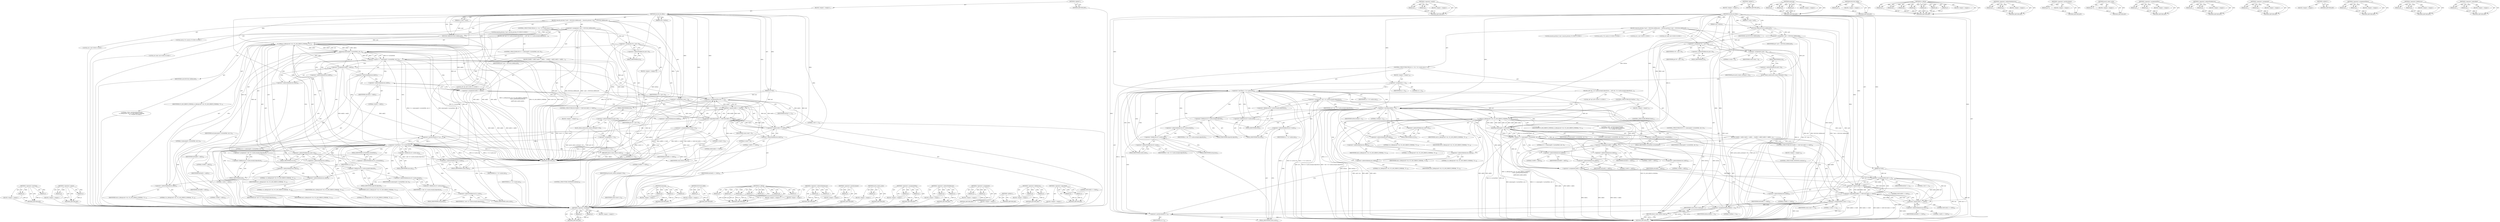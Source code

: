 digraph "&lt;operator&gt;.logicalAnd" {
vulnerable_173 [label=<(METHOD,&lt;operator&gt;.lessThan)>];
vulnerable_174 [label=<(PARAM,p1)>];
vulnerable_175 [label=<(PARAM,p2)>];
vulnerable_176 [label=<(BLOCK,&lt;empty&gt;,&lt;empty&gt;)>];
vulnerable_177 [label=<(METHOD_RETURN,ANY)>];
vulnerable_202 [label=<(METHOD,&lt;operator&gt;.equals)>];
vulnerable_203 [label=<(PARAM,p1)>];
vulnerable_204 [label=<(PARAM,p2)>];
vulnerable_205 [label=<(BLOCK,&lt;empty&gt;,&lt;empty&gt;)>];
vulnerable_206 [label=<(METHOD_RETURN,ANY)>];
vulnerable_6 [label=<(METHOD,&lt;global&gt;)<SUB>1</SUB>>];
vulnerable_7 [label=<(BLOCK,&lt;empty&gt;,&lt;empty&gt;)<SUB>1</SUB>>];
vulnerable_8 [label=<(METHOD,muscle_list_files)<SUB>1</SUB>>];
vulnerable_9 [label=<(PARAM,sc_card_t *card)<SUB>1</SUB>>];
vulnerable_10 [label=<(PARAM,u8 *buf)<SUB>1</SUB>>];
vulnerable_11 [label=<(PARAM,size_t bufLen)<SUB>1</SUB>>];
vulnerable_12 [label=<(BLOCK,{
	muscle_private_t* priv = MUSCLE_DATA(card);
...,{
	muscle_private_t* priv = MUSCLE_DATA(card);
...)<SUB>2</SUB>>];
vulnerable_13 [label="<(LOCAL,muscle_private_t* priv: muscle_private_t*)<SUB>3</SUB>>"];
vulnerable_14 [label=<(&lt;operator&gt;.assignment,* priv = MUSCLE_DATA(card))<SUB>3</SUB>>];
vulnerable_15 [label=<(IDENTIFIER,priv,* priv = MUSCLE_DATA(card))<SUB>3</SUB>>];
vulnerable_16 [label=<(MUSCLE_DATA,MUSCLE_DATA(card))<SUB>3</SUB>>];
vulnerable_17 [label=<(IDENTIFIER,card,MUSCLE_DATA(card))<SUB>3</SUB>>];
vulnerable_18 [label="<(LOCAL,mscfs_t* fs: mscfs_t*)<SUB>4</SUB>>"];
vulnerable_19 [label=<(&lt;operator&gt;.assignment,*fs = priv-&gt;fs)<SUB>4</SUB>>];
vulnerable_20 [label=<(IDENTIFIER,fs,*fs = priv-&gt;fs)<SUB>4</SUB>>];
vulnerable_21 [label=<(&lt;operator&gt;.indirectFieldAccess,priv-&gt;fs)<SUB>4</SUB>>];
vulnerable_22 [label=<(IDENTIFIER,priv,*fs = priv-&gt;fs)<SUB>4</SUB>>];
vulnerable_23 [label=<(FIELD_IDENTIFIER,fs,fs)<SUB>4</SUB>>];
vulnerable_24 [label="<(LOCAL,int x: int)<SUB>5</SUB>>"];
vulnerable_25 [label="<(LOCAL,int count: int)<SUB>6</SUB>>"];
vulnerable_26 [label=<(&lt;operator&gt;.assignment,count = 0)<SUB>6</SUB>>];
vulnerable_27 [label=<(IDENTIFIER,count,count = 0)<SUB>6</SUB>>];
vulnerable_28 [label=<(LITERAL,0,count = 0)<SUB>6</SUB>>];
vulnerable_29 [label=<(mscfs_check_cache,mscfs_check_cache(priv-&gt;fs))<SUB>8</SUB>>];
vulnerable_30 [label=<(&lt;operator&gt;.indirectFieldAccess,priv-&gt;fs)<SUB>8</SUB>>];
vulnerable_31 [label=<(IDENTIFIER,priv,mscfs_check_cache(priv-&gt;fs))<SUB>8</SUB>>];
vulnerable_32 [label=<(FIELD_IDENTIFIER,fs,fs)<SUB>8</SUB>>];
vulnerable_33 [label=<(CONTROL_STRUCTURE,FOR,for (x = 0;x &lt; fs-&gt;cache.size;x++))<SUB>10</SUB>>];
vulnerable_34 [label=<(BLOCK,&lt;empty&gt;,&lt;empty&gt;)<SUB>10</SUB>>];
vulnerable_35 [label=<(&lt;operator&gt;.assignment,x = 0)<SUB>10</SUB>>];
vulnerable_36 [label=<(IDENTIFIER,x,x = 0)<SUB>10</SUB>>];
vulnerable_37 [label=<(LITERAL,0,x = 0)<SUB>10</SUB>>];
vulnerable_38 [label=<(&lt;operator&gt;.lessThan,x &lt; fs-&gt;cache.size)<SUB>10</SUB>>];
vulnerable_39 [label=<(IDENTIFIER,x,x &lt; fs-&gt;cache.size)<SUB>10</SUB>>];
vulnerable_40 [label=<(&lt;operator&gt;.fieldAccess,fs-&gt;cache.size)<SUB>10</SUB>>];
vulnerable_41 [label=<(&lt;operator&gt;.indirectFieldAccess,fs-&gt;cache)<SUB>10</SUB>>];
vulnerable_42 [label=<(IDENTIFIER,fs,x &lt; fs-&gt;cache.size)<SUB>10</SUB>>];
vulnerable_43 [label=<(FIELD_IDENTIFIER,cache,cache)<SUB>10</SUB>>];
vulnerable_44 [label=<(FIELD_IDENTIFIER,size,size)<SUB>10</SUB>>];
vulnerable_45 [label=<(&lt;operator&gt;.postIncrement,x++)<SUB>10</SUB>>];
vulnerable_46 [label=<(IDENTIFIER,x,x++)<SUB>10</SUB>>];
vulnerable_47 [label=<(BLOCK,{
		u8* oid= fs-&gt;cache.array[x].objectId.id;
 	...,{
		u8* oid= fs-&gt;cache.array[x].objectId.id;
 	...)<SUB>10</SUB>>];
vulnerable_48 [label="<(LOCAL,u8* oid: u8*)<SUB>11</SUB>>"];
vulnerable_49 [label=<(&lt;operator&gt;.assignment,* oid= fs-&gt;cache.array[x].objectId.id)<SUB>11</SUB>>];
vulnerable_50 [label=<(IDENTIFIER,oid,* oid= fs-&gt;cache.array[x].objectId.id)<SUB>11</SUB>>];
vulnerable_51 [label=<(&lt;operator&gt;.fieldAccess,fs-&gt;cache.array[x].objectId.id)<SUB>11</SUB>>];
vulnerable_52 [label=<(&lt;operator&gt;.fieldAccess,fs-&gt;cache.array[x].objectId)<SUB>11</SUB>>];
vulnerable_53 [label=<(&lt;operator&gt;.indirectIndexAccess,fs-&gt;cache.array[x])<SUB>11</SUB>>];
vulnerable_54 [label=<(&lt;operator&gt;.fieldAccess,fs-&gt;cache.array)<SUB>11</SUB>>];
vulnerable_55 [label=<(&lt;operator&gt;.indirectFieldAccess,fs-&gt;cache)<SUB>11</SUB>>];
vulnerable_56 [label=<(IDENTIFIER,fs,* oid= fs-&gt;cache.array[x].objectId.id)<SUB>11</SUB>>];
vulnerable_57 [label=<(FIELD_IDENTIFIER,cache,cache)<SUB>11</SUB>>];
vulnerable_58 [label=<(FIELD_IDENTIFIER,array,array)<SUB>11</SUB>>];
vulnerable_59 [label=<(IDENTIFIER,x,* oid= fs-&gt;cache.array[x].objectId.id)<SUB>11</SUB>>];
vulnerable_60 [label=<(FIELD_IDENTIFIER,objectId,objectId)<SUB>11</SUB>>];
vulnerable_61 [label=<(FIELD_IDENTIFIER,id,id)<SUB>11</SUB>>];
vulnerable_62 [label=<(sc_debug,sc_debug(card-&gt;ctx, SC_LOG_DEBUG_NORMAL,
 			&quot;F...)<SUB>12</SUB>>];
vulnerable_63 [label=<(&lt;operator&gt;.indirectFieldAccess,card-&gt;ctx)<SUB>12</SUB>>];
vulnerable_64 [label=<(IDENTIFIER,card,sc_debug(card-&gt;ctx, SC_LOG_DEBUG_NORMAL,
 			&quot;F...)<SUB>12</SUB>>];
vulnerable_65 [label=<(FIELD_IDENTIFIER,ctx,ctx)<SUB>12</SUB>>];
vulnerable_66 [label=<(IDENTIFIER,SC_LOG_DEBUG_NORMAL,sc_debug(card-&gt;ctx, SC_LOG_DEBUG_NORMAL,
 			&quot;F...)<SUB>12</SUB>>];
vulnerable_67 [label="<(LITERAL,&quot;FILE: %02X%02X%02X%02X\n&quot;,sc_debug(card-&gt;ctx, SC_LOG_DEBUG_NORMAL,
 			&quot;F...)<SUB>13</SUB>>"];
vulnerable_68 [label=<(&lt;operator&gt;.indirectIndexAccess,oid[0])<SUB>14</SUB>>];
vulnerable_69 [label=<(IDENTIFIER,oid,sc_debug(card-&gt;ctx, SC_LOG_DEBUG_NORMAL,
 			&quot;F...)<SUB>14</SUB>>];
vulnerable_70 [label=<(LITERAL,0,sc_debug(card-&gt;ctx, SC_LOG_DEBUG_NORMAL,
 			&quot;F...)<SUB>14</SUB>>];
vulnerable_71 [label=<(&lt;operator&gt;.indirectIndexAccess,oid[1])<SUB>14</SUB>>];
vulnerable_72 [label=<(IDENTIFIER,oid,sc_debug(card-&gt;ctx, SC_LOG_DEBUG_NORMAL,
 			&quot;F...)<SUB>14</SUB>>];
vulnerable_73 [label=<(LITERAL,1,sc_debug(card-&gt;ctx, SC_LOG_DEBUG_NORMAL,
 			&quot;F...)<SUB>14</SUB>>];
vulnerable_74 [label=<(&lt;operator&gt;.indirectIndexAccess,oid[2])<SUB>14</SUB>>];
vulnerable_75 [label=<(IDENTIFIER,oid,sc_debug(card-&gt;ctx, SC_LOG_DEBUG_NORMAL,
 			&quot;F...)<SUB>14</SUB>>];
vulnerable_76 [label=<(LITERAL,2,sc_debug(card-&gt;ctx, SC_LOG_DEBUG_NORMAL,
 			&quot;F...)<SUB>14</SUB>>];
vulnerable_77 [label=<(&lt;operator&gt;.indirectIndexAccess,oid[3])<SUB>14</SUB>>];
vulnerable_78 [label=<(IDENTIFIER,oid,sc_debug(card-&gt;ctx, SC_LOG_DEBUG_NORMAL,
 			&quot;F...)<SUB>14</SUB>>];
vulnerable_79 [label=<(LITERAL,3,sc_debug(card-&gt;ctx, SC_LOG_DEBUG_NORMAL,
 			&quot;F...)<SUB>14</SUB>>];
vulnerable_80 [label=<(CONTROL_STRUCTURE,IF,if (0 == memcmp(fs-&gt;currentPath, oid, 2)))<SUB>15</SUB>>];
vulnerable_81 [label=<(&lt;operator&gt;.equals,0 == memcmp(fs-&gt;currentPath, oid, 2))<SUB>15</SUB>>];
vulnerable_82 [label=<(LITERAL,0,0 == memcmp(fs-&gt;currentPath, oid, 2))<SUB>15</SUB>>];
vulnerable_83 [label=<(memcmp,memcmp(fs-&gt;currentPath, oid, 2))<SUB>15</SUB>>];
vulnerable_84 [label=<(&lt;operator&gt;.indirectFieldAccess,fs-&gt;currentPath)<SUB>15</SUB>>];
vulnerable_85 [label=<(IDENTIFIER,fs,memcmp(fs-&gt;currentPath, oid, 2))<SUB>15</SUB>>];
vulnerable_86 [label=<(FIELD_IDENTIFIER,currentPath,currentPath)<SUB>15</SUB>>];
vulnerable_87 [label=<(IDENTIFIER,oid,memcmp(fs-&gt;currentPath, oid, 2))<SUB>15</SUB>>];
vulnerable_88 [label=<(LITERAL,2,memcmp(fs-&gt;currentPath, oid, 2))<SUB>15</SUB>>];
vulnerable_89 [label=<(BLOCK,{
			buf[0] = oid[2];
 			buf[1] = oid[3];
 			...,{
			buf[0] = oid[2];
 			buf[1] = oid[3];
 			...)<SUB>15</SUB>>];
vulnerable_90 [label=<(&lt;operator&gt;.assignment,buf[0] = oid[2])<SUB>16</SUB>>];
vulnerable_91 [label=<(&lt;operator&gt;.indirectIndexAccess,buf[0])<SUB>16</SUB>>];
vulnerable_92 [label=<(IDENTIFIER,buf,buf[0] = oid[2])<SUB>16</SUB>>];
vulnerable_93 [label=<(LITERAL,0,buf[0] = oid[2])<SUB>16</SUB>>];
vulnerable_94 [label=<(&lt;operator&gt;.indirectIndexAccess,oid[2])<SUB>16</SUB>>];
vulnerable_95 [label=<(IDENTIFIER,oid,buf[0] = oid[2])<SUB>16</SUB>>];
vulnerable_96 [label=<(LITERAL,2,buf[0] = oid[2])<SUB>16</SUB>>];
vulnerable_97 [label=<(&lt;operator&gt;.assignment,buf[1] = oid[3])<SUB>17</SUB>>];
vulnerable_98 [label=<(&lt;operator&gt;.indirectIndexAccess,buf[1])<SUB>17</SUB>>];
vulnerable_99 [label=<(IDENTIFIER,buf,buf[1] = oid[3])<SUB>17</SUB>>];
vulnerable_100 [label=<(LITERAL,1,buf[1] = oid[3])<SUB>17</SUB>>];
vulnerable_101 [label=<(&lt;operator&gt;.indirectIndexAccess,oid[3])<SUB>17</SUB>>];
vulnerable_102 [label=<(IDENTIFIER,oid,buf[1] = oid[3])<SUB>17</SUB>>];
vulnerable_103 [label=<(LITERAL,3,buf[1] = oid[3])<SUB>17</SUB>>];
vulnerable_104 [label=<(CONTROL_STRUCTURE,IF,if (buf[0] == 0x00 &amp;&amp; buf[1] == 0x00))<SUB>18</SUB>>];
vulnerable_105 [label=<(&lt;operator&gt;.logicalAnd,buf[0] == 0x00 &amp;&amp; buf[1] == 0x00)<SUB>18</SUB>>];
vulnerable_106 [label=<(&lt;operator&gt;.equals,buf[0] == 0x00)<SUB>18</SUB>>];
vulnerable_107 [label=<(&lt;operator&gt;.indirectIndexAccess,buf[0])<SUB>18</SUB>>];
vulnerable_108 [label=<(IDENTIFIER,buf,buf[0] == 0x00)<SUB>18</SUB>>];
vulnerable_109 [label=<(LITERAL,0,buf[0] == 0x00)<SUB>18</SUB>>];
vulnerable_110 [label=<(LITERAL,0x00,buf[0] == 0x00)<SUB>18</SUB>>];
vulnerable_111 [label=<(&lt;operator&gt;.equals,buf[1] == 0x00)<SUB>18</SUB>>];
vulnerable_112 [label=<(&lt;operator&gt;.indirectIndexAccess,buf[1])<SUB>18</SUB>>];
vulnerable_113 [label=<(IDENTIFIER,buf,buf[1] == 0x00)<SUB>18</SUB>>];
vulnerable_114 [label=<(LITERAL,1,buf[1] == 0x00)<SUB>18</SUB>>];
vulnerable_115 [label=<(LITERAL,0x00,buf[1] == 0x00)<SUB>18</SUB>>];
vulnerable_116 [label=<(BLOCK,&lt;empty&gt;,&lt;empty&gt;)<SUB>18</SUB>>];
vulnerable_117 [label=<(CONTROL_STRUCTURE,CONTINUE,continue;)<SUB>18</SUB>>];
vulnerable_118 [label=<(&lt;operator&gt;.assignmentPlus,buf += 2)<SUB>19</SUB>>];
vulnerable_119 [label=<(IDENTIFIER,buf,buf += 2)<SUB>19</SUB>>];
vulnerable_120 [label=<(LITERAL,2,buf += 2)<SUB>19</SUB>>];
vulnerable_121 [label=<(&lt;operator&gt;.assignmentPlus,count+=2)<SUB>20</SUB>>];
vulnerable_122 [label=<(IDENTIFIER,count,count+=2)<SUB>20</SUB>>];
vulnerable_123 [label=<(LITERAL,2,count+=2)<SUB>20</SUB>>];
vulnerable_124 [label=<(RETURN,return count;,return count;)<SUB>23</SUB>>];
vulnerable_125 [label=<(IDENTIFIER,count,return count;)<SUB>23</SUB>>];
vulnerable_126 [label=<(METHOD_RETURN,int)<SUB>1</SUB>>];
vulnerable_128 [label=<(METHOD_RETURN,ANY)<SUB>1</SUB>>];
vulnerable_207 [label=<(METHOD,memcmp)>];
vulnerable_208 [label=<(PARAM,p1)>];
vulnerable_209 [label=<(PARAM,p2)>];
vulnerable_210 [label=<(PARAM,p3)>];
vulnerable_211 [label=<(BLOCK,&lt;empty&gt;,&lt;empty&gt;)>];
vulnerable_212 [label=<(METHOD_RETURN,ANY)>];
vulnerable_160 [label=<(METHOD,MUSCLE_DATA)>];
vulnerable_161 [label=<(PARAM,p1)>];
vulnerable_162 [label=<(BLOCK,&lt;empty&gt;,&lt;empty&gt;)>];
vulnerable_163 [label=<(METHOD_RETURN,ANY)>];
vulnerable_192 [label=<(METHOD,sc_debug)>];
vulnerable_193 [label=<(PARAM,p1)>];
vulnerable_194 [label=<(PARAM,p2)>];
vulnerable_195 [label=<(PARAM,p3)>];
vulnerable_196 [label=<(PARAM,p4)>];
vulnerable_197 [label=<(PARAM,p5)>];
vulnerable_198 [label=<(PARAM,p6)>];
vulnerable_199 [label=<(PARAM,p7)>];
vulnerable_200 [label=<(BLOCK,&lt;empty&gt;,&lt;empty&gt;)>];
vulnerable_201 [label=<(METHOD_RETURN,ANY)>];
vulnerable_187 [label=<(METHOD,&lt;operator&gt;.indirectIndexAccess)>];
vulnerable_188 [label=<(PARAM,p1)>];
vulnerable_189 [label=<(PARAM,p2)>];
vulnerable_190 [label=<(BLOCK,&lt;empty&gt;,&lt;empty&gt;)>];
vulnerable_191 [label=<(METHOD_RETURN,ANY)>];
vulnerable_183 [label=<(METHOD,&lt;operator&gt;.postIncrement)>];
vulnerable_184 [label=<(PARAM,p1)>];
vulnerable_185 [label=<(BLOCK,&lt;empty&gt;,&lt;empty&gt;)>];
vulnerable_186 [label=<(METHOD_RETURN,ANY)>];
vulnerable_169 [label=<(METHOD,mscfs_check_cache)>];
vulnerable_170 [label=<(PARAM,p1)>];
vulnerable_171 [label=<(BLOCK,&lt;empty&gt;,&lt;empty&gt;)>];
vulnerable_172 [label=<(METHOD_RETURN,ANY)>];
vulnerable_218 [label=<(METHOD,&lt;operator&gt;.assignmentPlus)>];
vulnerable_219 [label=<(PARAM,p1)>];
vulnerable_220 [label=<(PARAM,p2)>];
vulnerable_221 [label=<(BLOCK,&lt;empty&gt;,&lt;empty&gt;)>];
vulnerable_222 [label=<(METHOD_RETURN,ANY)>];
vulnerable_164 [label=<(METHOD,&lt;operator&gt;.indirectFieldAccess)>];
vulnerable_165 [label=<(PARAM,p1)>];
vulnerable_166 [label=<(PARAM,p2)>];
vulnerable_167 [label=<(BLOCK,&lt;empty&gt;,&lt;empty&gt;)>];
vulnerable_168 [label=<(METHOD_RETURN,ANY)>];
vulnerable_155 [label=<(METHOD,&lt;operator&gt;.assignment)>];
vulnerable_156 [label=<(PARAM,p1)>];
vulnerable_157 [label=<(PARAM,p2)>];
vulnerable_158 [label=<(BLOCK,&lt;empty&gt;,&lt;empty&gt;)>];
vulnerable_159 [label=<(METHOD_RETURN,ANY)>];
vulnerable_149 [label=<(METHOD,&lt;global&gt;)<SUB>1</SUB>>];
vulnerable_150 [label=<(BLOCK,&lt;empty&gt;,&lt;empty&gt;)>];
vulnerable_151 [label=<(METHOD_RETURN,ANY)>];
vulnerable_178 [label=<(METHOD,&lt;operator&gt;.fieldAccess)>];
vulnerable_179 [label=<(PARAM,p1)>];
vulnerable_180 [label=<(PARAM,p2)>];
vulnerable_181 [label=<(BLOCK,&lt;empty&gt;,&lt;empty&gt;)>];
vulnerable_182 [label=<(METHOD_RETURN,ANY)>];
vulnerable_213 [label=<(METHOD,&lt;operator&gt;.logicalAnd)>];
vulnerable_214 [label=<(PARAM,p1)>];
vulnerable_215 [label=<(PARAM,p2)>];
vulnerable_216 [label=<(BLOCK,&lt;empty&gt;,&lt;empty&gt;)>];
vulnerable_217 [label=<(METHOD_RETURN,ANY)>];
fixed_182 [label=<(METHOD,&lt;operator&gt;.lessThan)>];
fixed_183 [label=<(PARAM,p1)>];
fixed_184 [label=<(PARAM,p2)>];
fixed_185 [label=<(BLOCK,&lt;empty&gt;,&lt;empty&gt;)>];
fixed_186 [label=<(METHOD_RETURN,ANY)>];
fixed_211 [label=<(METHOD,&lt;operator&gt;.equals)>];
fixed_212 [label=<(PARAM,p1)>];
fixed_213 [label=<(PARAM,p2)>];
fixed_214 [label=<(BLOCK,&lt;empty&gt;,&lt;empty&gt;)>];
fixed_215 [label=<(METHOD_RETURN,ANY)>];
fixed_6 [label=<(METHOD,&lt;global&gt;)<SUB>1</SUB>>];
fixed_7 [label=<(BLOCK,&lt;empty&gt;,&lt;empty&gt;)<SUB>1</SUB>>];
fixed_8 [label=<(METHOD,muscle_list_files)<SUB>1</SUB>>];
fixed_9 [label=<(PARAM,sc_card_t *card)<SUB>1</SUB>>];
fixed_10 [label=<(PARAM,u8 *buf)<SUB>1</SUB>>];
fixed_11 [label=<(PARAM,size_t bufLen)<SUB>1</SUB>>];
fixed_12 [label=<(BLOCK,{
	muscle_private_t* priv = MUSCLE_DATA(card);
...,{
	muscle_private_t* priv = MUSCLE_DATA(card);
...)<SUB>2</SUB>>];
fixed_13 [label="<(LOCAL,muscle_private_t* priv: muscle_private_t*)<SUB>3</SUB>>"];
fixed_14 [label=<(&lt;operator&gt;.assignment,* priv = MUSCLE_DATA(card))<SUB>3</SUB>>];
fixed_15 [label=<(IDENTIFIER,priv,* priv = MUSCLE_DATA(card))<SUB>3</SUB>>];
fixed_16 [label=<(MUSCLE_DATA,MUSCLE_DATA(card))<SUB>3</SUB>>];
fixed_17 [label=<(IDENTIFIER,card,MUSCLE_DATA(card))<SUB>3</SUB>>];
fixed_18 [label="<(LOCAL,mscfs_t* fs: mscfs_t*)<SUB>4</SUB>>"];
fixed_19 [label=<(&lt;operator&gt;.assignment,*fs = priv-&gt;fs)<SUB>4</SUB>>];
fixed_20 [label=<(IDENTIFIER,fs,*fs = priv-&gt;fs)<SUB>4</SUB>>];
fixed_21 [label=<(&lt;operator&gt;.indirectFieldAccess,priv-&gt;fs)<SUB>4</SUB>>];
fixed_22 [label=<(IDENTIFIER,priv,*fs = priv-&gt;fs)<SUB>4</SUB>>];
fixed_23 [label=<(FIELD_IDENTIFIER,fs,fs)<SUB>4</SUB>>];
fixed_24 [label="<(LOCAL,int x: int)<SUB>5</SUB>>"];
fixed_25 [label="<(LOCAL,int count: int)<SUB>6</SUB>>"];
fixed_26 [label=<(&lt;operator&gt;.assignment,count = 0)<SUB>6</SUB>>];
fixed_27 [label=<(IDENTIFIER,count,count = 0)<SUB>6</SUB>>];
fixed_28 [label=<(LITERAL,0,count = 0)<SUB>6</SUB>>];
fixed_29 [label=<(mscfs_check_cache,mscfs_check_cache(priv-&gt;fs))<SUB>8</SUB>>];
fixed_30 [label=<(&lt;operator&gt;.indirectFieldAccess,priv-&gt;fs)<SUB>8</SUB>>];
fixed_31 [label=<(IDENTIFIER,priv,mscfs_check_cache(priv-&gt;fs))<SUB>8</SUB>>];
fixed_32 [label=<(FIELD_IDENTIFIER,fs,fs)<SUB>8</SUB>>];
fixed_33 [label=<(CONTROL_STRUCTURE,FOR,for (x = 0;x &lt; fs-&gt;cache.size;x++))<SUB>10</SUB>>];
fixed_34 [label=<(BLOCK,&lt;empty&gt;,&lt;empty&gt;)<SUB>10</SUB>>];
fixed_35 [label=<(&lt;operator&gt;.assignment,x = 0)<SUB>10</SUB>>];
fixed_36 [label=<(IDENTIFIER,x,x = 0)<SUB>10</SUB>>];
fixed_37 [label=<(LITERAL,0,x = 0)<SUB>10</SUB>>];
fixed_38 [label=<(&lt;operator&gt;.lessThan,x &lt; fs-&gt;cache.size)<SUB>10</SUB>>];
fixed_39 [label=<(IDENTIFIER,x,x &lt; fs-&gt;cache.size)<SUB>10</SUB>>];
fixed_40 [label=<(&lt;operator&gt;.fieldAccess,fs-&gt;cache.size)<SUB>10</SUB>>];
fixed_41 [label=<(&lt;operator&gt;.indirectFieldAccess,fs-&gt;cache)<SUB>10</SUB>>];
fixed_42 [label=<(IDENTIFIER,fs,x &lt; fs-&gt;cache.size)<SUB>10</SUB>>];
fixed_43 [label=<(FIELD_IDENTIFIER,cache,cache)<SUB>10</SUB>>];
fixed_44 [label=<(FIELD_IDENTIFIER,size,size)<SUB>10</SUB>>];
fixed_45 [label=<(&lt;operator&gt;.postIncrement,x++)<SUB>10</SUB>>];
fixed_46 [label=<(IDENTIFIER,x,x++)<SUB>10</SUB>>];
fixed_47 [label=<(BLOCK,{
		u8* oid = fs-&gt;cache.array[x].objectId.id;
	...,{
		u8* oid = fs-&gt;cache.array[x].objectId.id;
	...)<SUB>10</SUB>>];
fixed_48 [label="<(LOCAL,u8* oid: u8*)<SUB>11</SUB>>"];
fixed_49 [label=<(&lt;operator&gt;.assignment,* oid = fs-&gt;cache.array[x].objectId.id)<SUB>11</SUB>>];
fixed_50 [label=<(IDENTIFIER,oid,* oid = fs-&gt;cache.array[x].objectId.id)<SUB>11</SUB>>];
fixed_51 [label=<(&lt;operator&gt;.fieldAccess,fs-&gt;cache.array[x].objectId.id)<SUB>11</SUB>>];
fixed_52 [label=<(&lt;operator&gt;.fieldAccess,fs-&gt;cache.array[x].objectId)<SUB>11</SUB>>];
fixed_53 [label=<(&lt;operator&gt;.indirectIndexAccess,fs-&gt;cache.array[x])<SUB>11</SUB>>];
fixed_54 [label=<(&lt;operator&gt;.fieldAccess,fs-&gt;cache.array)<SUB>11</SUB>>];
fixed_55 [label=<(&lt;operator&gt;.indirectFieldAccess,fs-&gt;cache)<SUB>11</SUB>>];
fixed_56 [label=<(IDENTIFIER,fs,* oid = fs-&gt;cache.array[x].objectId.id)<SUB>11</SUB>>];
fixed_57 [label=<(FIELD_IDENTIFIER,cache,cache)<SUB>11</SUB>>];
fixed_58 [label=<(FIELD_IDENTIFIER,array,array)<SUB>11</SUB>>];
fixed_59 [label=<(IDENTIFIER,x,* oid = fs-&gt;cache.array[x].objectId.id)<SUB>11</SUB>>];
fixed_60 [label=<(FIELD_IDENTIFIER,objectId,objectId)<SUB>11</SUB>>];
fixed_61 [label=<(FIELD_IDENTIFIER,id,id)<SUB>11</SUB>>];
fixed_62 [label=<(CONTROL_STRUCTURE,IF,if (bufLen &lt; 2))<SUB>12</SUB>>];
fixed_63 [label=<(&lt;operator&gt;.lessThan,bufLen &lt; 2)<SUB>12</SUB>>];
fixed_64 [label=<(IDENTIFIER,bufLen,bufLen &lt; 2)<SUB>12</SUB>>];
fixed_65 [label=<(LITERAL,2,bufLen &lt; 2)<SUB>12</SUB>>];
fixed_66 [label=<(BLOCK,&lt;empty&gt;,&lt;empty&gt;)<SUB>13</SUB>>];
fixed_67 [label=<(CONTROL_STRUCTURE,BREAK,break;)<SUB>13</SUB>>];
fixed_68 [label=<(sc_debug,sc_debug(card-&gt;ctx, SC_LOG_DEBUG_NORMAL,
 			&quot;F...)<SUB>14</SUB>>];
fixed_69 [label=<(&lt;operator&gt;.indirectFieldAccess,card-&gt;ctx)<SUB>14</SUB>>];
fixed_70 [label=<(IDENTIFIER,card,sc_debug(card-&gt;ctx, SC_LOG_DEBUG_NORMAL,
 			&quot;F...)<SUB>14</SUB>>];
fixed_71 [label=<(FIELD_IDENTIFIER,ctx,ctx)<SUB>14</SUB>>];
fixed_72 [label=<(IDENTIFIER,SC_LOG_DEBUG_NORMAL,sc_debug(card-&gt;ctx, SC_LOG_DEBUG_NORMAL,
 			&quot;F...)<SUB>14</SUB>>];
fixed_73 [label="<(LITERAL,&quot;FILE: %02X%02X%02X%02X\n&quot;,sc_debug(card-&gt;ctx, SC_LOG_DEBUG_NORMAL,
 			&quot;F...)<SUB>15</SUB>>"];
fixed_74 [label=<(&lt;operator&gt;.indirectIndexAccess,oid[0])<SUB>16</SUB>>];
fixed_75 [label=<(IDENTIFIER,oid,sc_debug(card-&gt;ctx, SC_LOG_DEBUG_NORMAL,
 			&quot;F...)<SUB>16</SUB>>];
fixed_76 [label=<(LITERAL,0,sc_debug(card-&gt;ctx, SC_LOG_DEBUG_NORMAL,
 			&quot;F...)<SUB>16</SUB>>];
fixed_77 [label=<(&lt;operator&gt;.indirectIndexAccess,oid[1])<SUB>16</SUB>>];
fixed_78 [label=<(IDENTIFIER,oid,sc_debug(card-&gt;ctx, SC_LOG_DEBUG_NORMAL,
 			&quot;F...)<SUB>16</SUB>>];
fixed_79 [label=<(LITERAL,1,sc_debug(card-&gt;ctx, SC_LOG_DEBUG_NORMAL,
 			&quot;F...)<SUB>16</SUB>>];
fixed_80 [label=<(&lt;operator&gt;.indirectIndexAccess,oid[2])<SUB>16</SUB>>];
fixed_81 [label=<(IDENTIFIER,oid,sc_debug(card-&gt;ctx, SC_LOG_DEBUG_NORMAL,
 			&quot;F...)<SUB>16</SUB>>];
fixed_82 [label=<(LITERAL,2,sc_debug(card-&gt;ctx, SC_LOG_DEBUG_NORMAL,
 			&quot;F...)<SUB>16</SUB>>];
fixed_83 [label=<(&lt;operator&gt;.indirectIndexAccess,oid[3])<SUB>16</SUB>>];
fixed_84 [label=<(IDENTIFIER,oid,sc_debug(card-&gt;ctx, SC_LOG_DEBUG_NORMAL,
 			&quot;F...)<SUB>16</SUB>>];
fixed_85 [label=<(LITERAL,3,sc_debug(card-&gt;ctx, SC_LOG_DEBUG_NORMAL,
 			&quot;F...)<SUB>16</SUB>>];
fixed_86 [label=<(CONTROL_STRUCTURE,IF,if (0 == memcmp(fs-&gt;currentPath, oid, 2)))<SUB>17</SUB>>];
fixed_87 [label=<(&lt;operator&gt;.equals,0 == memcmp(fs-&gt;currentPath, oid, 2))<SUB>17</SUB>>];
fixed_88 [label=<(LITERAL,0,0 == memcmp(fs-&gt;currentPath, oid, 2))<SUB>17</SUB>>];
fixed_89 [label=<(memcmp,memcmp(fs-&gt;currentPath, oid, 2))<SUB>17</SUB>>];
fixed_90 [label=<(&lt;operator&gt;.indirectFieldAccess,fs-&gt;currentPath)<SUB>17</SUB>>];
fixed_91 [label=<(IDENTIFIER,fs,memcmp(fs-&gt;currentPath, oid, 2))<SUB>17</SUB>>];
fixed_92 [label=<(FIELD_IDENTIFIER,currentPath,currentPath)<SUB>17</SUB>>];
fixed_93 [label=<(IDENTIFIER,oid,memcmp(fs-&gt;currentPath, oid, 2))<SUB>17</SUB>>];
fixed_94 [label=<(LITERAL,2,memcmp(fs-&gt;currentPath, oid, 2))<SUB>17</SUB>>];
fixed_95 [label=<(BLOCK,{
			buf[0] = oid[2];
 			buf[1] = oid[3];
 			...,{
			buf[0] = oid[2];
 			buf[1] = oid[3];
 			...)<SUB>17</SUB>>];
fixed_96 [label=<(&lt;operator&gt;.assignment,buf[0] = oid[2])<SUB>18</SUB>>];
fixed_97 [label=<(&lt;operator&gt;.indirectIndexAccess,buf[0])<SUB>18</SUB>>];
fixed_98 [label=<(IDENTIFIER,buf,buf[0] = oid[2])<SUB>18</SUB>>];
fixed_99 [label=<(LITERAL,0,buf[0] = oid[2])<SUB>18</SUB>>];
fixed_100 [label=<(&lt;operator&gt;.indirectIndexAccess,oid[2])<SUB>18</SUB>>];
fixed_101 [label=<(IDENTIFIER,oid,buf[0] = oid[2])<SUB>18</SUB>>];
fixed_102 [label=<(LITERAL,2,buf[0] = oid[2])<SUB>18</SUB>>];
fixed_103 [label=<(&lt;operator&gt;.assignment,buf[1] = oid[3])<SUB>19</SUB>>];
fixed_104 [label=<(&lt;operator&gt;.indirectIndexAccess,buf[1])<SUB>19</SUB>>];
fixed_105 [label=<(IDENTIFIER,buf,buf[1] = oid[3])<SUB>19</SUB>>];
fixed_106 [label=<(LITERAL,1,buf[1] = oid[3])<SUB>19</SUB>>];
fixed_107 [label=<(&lt;operator&gt;.indirectIndexAccess,oid[3])<SUB>19</SUB>>];
fixed_108 [label=<(IDENTIFIER,oid,buf[1] = oid[3])<SUB>19</SUB>>];
fixed_109 [label=<(LITERAL,3,buf[1] = oid[3])<SUB>19</SUB>>];
fixed_110 [label=<(CONTROL_STRUCTURE,IF,if (buf[0] == 0x00 &amp;&amp; buf[1] == 0x00))<SUB>20</SUB>>];
fixed_111 [label=<(&lt;operator&gt;.logicalAnd,buf[0] == 0x00 &amp;&amp; buf[1] == 0x00)<SUB>20</SUB>>];
fixed_112 [label=<(&lt;operator&gt;.equals,buf[0] == 0x00)<SUB>20</SUB>>];
fixed_113 [label=<(&lt;operator&gt;.indirectIndexAccess,buf[0])<SUB>20</SUB>>];
fixed_114 [label=<(IDENTIFIER,buf,buf[0] == 0x00)<SUB>20</SUB>>];
fixed_115 [label=<(LITERAL,0,buf[0] == 0x00)<SUB>20</SUB>>];
fixed_116 [label=<(LITERAL,0x00,buf[0] == 0x00)<SUB>20</SUB>>];
fixed_117 [label=<(&lt;operator&gt;.equals,buf[1] == 0x00)<SUB>20</SUB>>];
fixed_118 [label=<(&lt;operator&gt;.indirectIndexAccess,buf[1])<SUB>20</SUB>>];
fixed_119 [label=<(IDENTIFIER,buf,buf[1] == 0x00)<SUB>20</SUB>>];
fixed_120 [label=<(LITERAL,1,buf[1] == 0x00)<SUB>20</SUB>>];
fixed_121 [label=<(LITERAL,0x00,buf[1] == 0x00)<SUB>20</SUB>>];
fixed_122 [label=<(BLOCK,&lt;empty&gt;,&lt;empty&gt;)<SUB>20</SUB>>];
fixed_123 [label=<(CONTROL_STRUCTURE,CONTINUE,continue;)<SUB>20</SUB>>];
fixed_124 [label=<(&lt;operator&gt;.assignmentPlus,buf += 2)<SUB>21</SUB>>];
fixed_125 [label=<(IDENTIFIER,buf,buf += 2)<SUB>21</SUB>>];
fixed_126 [label=<(LITERAL,2,buf += 2)<SUB>21</SUB>>];
fixed_127 [label=<(&lt;operator&gt;.assignmentPlus,count += 2)<SUB>22</SUB>>];
fixed_128 [label=<(IDENTIFIER,count,count += 2)<SUB>22</SUB>>];
fixed_129 [label=<(LITERAL,2,count += 2)<SUB>22</SUB>>];
fixed_130 [label=<(&lt;operator&gt;.assignmentMinus,bufLen -= 2)<SUB>23</SUB>>];
fixed_131 [label=<(IDENTIFIER,bufLen,bufLen -= 2)<SUB>23</SUB>>];
fixed_132 [label=<(LITERAL,2,bufLen -= 2)<SUB>23</SUB>>];
fixed_133 [label=<(RETURN,return count;,return count;)<SUB>26</SUB>>];
fixed_134 [label=<(IDENTIFIER,count,return count;)<SUB>26</SUB>>];
fixed_135 [label=<(METHOD_RETURN,int)<SUB>1</SUB>>];
fixed_137 [label=<(METHOD_RETURN,ANY)<SUB>1</SUB>>];
fixed_216 [label=<(METHOD,memcmp)>];
fixed_217 [label=<(PARAM,p1)>];
fixed_218 [label=<(PARAM,p2)>];
fixed_219 [label=<(PARAM,p3)>];
fixed_220 [label=<(BLOCK,&lt;empty&gt;,&lt;empty&gt;)>];
fixed_221 [label=<(METHOD_RETURN,ANY)>];
fixed_169 [label=<(METHOD,MUSCLE_DATA)>];
fixed_170 [label=<(PARAM,p1)>];
fixed_171 [label=<(BLOCK,&lt;empty&gt;,&lt;empty&gt;)>];
fixed_172 [label=<(METHOD_RETURN,ANY)>];
fixed_201 [label=<(METHOD,sc_debug)>];
fixed_202 [label=<(PARAM,p1)>];
fixed_203 [label=<(PARAM,p2)>];
fixed_204 [label=<(PARAM,p3)>];
fixed_205 [label=<(PARAM,p4)>];
fixed_206 [label=<(PARAM,p5)>];
fixed_207 [label=<(PARAM,p6)>];
fixed_208 [label=<(PARAM,p7)>];
fixed_209 [label=<(BLOCK,&lt;empty&gt;,&lt;empty&gt;)>];
fixed_210 [label=<(METHOD_RETURN,ANY)>];
fixed_196 [label=<(METHOD,&lt;operator&gt;.indirectIndexAccess)>];
fixed_197 [label=<(PARAM,p1)>];
fixed_198 [label=<(PARAM,p2)>];
fixed_199 [label=<(BLOCK,&lt;empty&gt;,&lt;empty&gt;)>];
fixed_200 [label=<(METHOD_RETURN,ANY)>];
fixed_192 [label=<(METHOD,&lt;operator&gt;.postIncrement)>];
fixed_193 [label=<(PARAM,p1)>];
fixed_194 [label=<(BLOCK,&lt;empty&gt;,&lt;empty&gt;)>];
fixed_195 [label=<(METHOD_RETURN,ANY)>];
fixed_178 [label=<(METHOD,mscfs_check_cache)>];
fixed_179 [label=<(PARAM,p1)>];
fixed_180 [label=<(BLOCK,&lt;empty&gt;,&lt;empty&gt;)>];
fixed_181 [label=<(METHOD_RETURN,ANY)>];
fixed_227 [label=<(METHOD,&lt;operator&gt;.assignmentPlus)>];
fixed_228 [label=<(PARAM,p1)>];
fixed_229 [label=<(PARAM,p2)>];
fixed_230 [label=<(BLOCK,&lt;empty&gt;,&lt;empty&gt;)>];
fixed_231 [label=<(METHOD_RETURN,ANY)>];
fixed_173 [label=<(METHOD,&lt;operator&gt;.indirectFieldAccess)>];
fixed_174 [label=<(PARAM,p1)>];
fixed_175 [label=<(PARAM,p2)>];
fixed_176 [label=<(BLOCK,&lt;empty&gt;,&lt;empty&gt;)>];
fixed_177 [label=<(METHOD_RETURN,ANY)>];
fixed_164 [label=<(METHOD,&lt;operator&gt;.assignment)>];
fixed_165 [label=<(PARAM,p1)>];
fixed_166 [label=<(PARAM,p2)>];
fixed_167 [label=<(BLOCK,&lt;empty&gt;,&lt;empty&gt;)>];
fixed_168 [label=<(METHOD_RETURN,ANY)>];
fixed_158 [label=<(METHOD,&lt;global&gt;)<SUB>1</SUB>>];
fixed_159 [label=<(BLOCK,&lt;empty&gt;,&lt;empty&gt;)>];
fixed_160 [label=<(METHOD_RETURN,ANY)>];
fixed_232 [label=<(METHOD,&lt;operator&gt;.assignmentMinus)>];
fixed_233 [label=<(PARAM,p1)>];
fixed_234 [label=<(PARAM,p2)>];
fixed_235 [label=<(BLOCK,&lt;empty&gt;,&lt;empty&gt;)>];
fixed_236 [label=<(METHOD_RETURN,ANY)>];
fixed_187 [label=<(METHOD,&lt;operator&gt;.fieldAccess)>];
fixed_188 [label=<(PARAM,p1)>];
fixed_189 [label=<(PARAM,p2)>];
fixed_190 [label=<(BLOCK,&lt;empty&gt;,&lt;empty&gt;)>];
fixed_191 [label=<(METHOD_RETURN,ANY)>];
fixed_222 [label=<(METHOD,&lt;operator&gt;.logicalAnd)>];
fixed_223 [label=<(PARAM,p1)>];
fixed_224 [label=<(PARAM,p2)>];
fixed_225 [label=<(BLOCK,&lt;empty&gt;,&lt;empty&gt;)>];
fixed_226 [label=<(METHOD_RETURN,ANY)>];
vulnerable_173 -> vulnerable_174  [key=0, label="AST: "];
vulnerable_173 -> vulnerable_174  [key=1, label="DDG: "];
vulnerable_173 -> vulnerable_176  [key=0, label="AST: "];
vulnerable_173 -> vulnerable_175  [key=0, label="AST: "];
vulnerable_173 -> vulnerable_175  [key=1, label="DDG: "];
vulnerable_173 -> vulnerable_177  [key=0, label="AST: "];
vulnerable_173 -> vulnerable_177  [key=1, label="CFG: "];
vulnerable_174 -> vulnerable_177  [key=0, label="DDG: p1"];
vulnerable_175 -> vulnerable_177  [key=0, label="DDG: p2"];
vulnerable_176 -> fixed_182  [key=0];
vulnerable_177 -> fixed_182  [key=0];
vulnerable_202 -> vulnerable_203  [key=0, label="AST: "];
vulnerable_202 -> vulnerable_203  [key=1, label="DDG: "];
vulnerable_202 -> vulnerable_205  [key=0, label="AST: "];
vulnerable_202 -> vulnerable_204  [key=0, label="AST: "];
vulnerable_202 -> vulnerable_204  [key=1, label="DDG: "];
vulnerable_202 -> vulnerable_206  [key=0, label="AST: "];
vulnerable_202 -> vulnerable_206  [key=1, label="CFG: "];
vulnerable_203 -> vulnerable_206  [key=0, label="DDG: p1"];
vulnerable_204 -> vulnerable_206  [key=0, label="DDG: p2"];
vulnerable_205 -> fixed_182  [key=0];
vulnerable_206 -> fixed_182  [key=0];
vulnerable_6 -> vulnerable_7  [key=0, label="AST: "];
vulnerable_6 -> vulnerable_128  [key=0, label="AST: "];
vulnerable_6 -> vulnerable_128  [key=1, label="CFG: "];
vulnerable_7 -> vulnerable_8  [key=0, label="AST: "];
vulnerable_8 -> vulnerable_9  [key=0, label="AST: "];
vulnerable_8 -> vulnerable_9  [key=1, label="DDG: "];
vulnerable_8 -> vulnerable_10  [key=0, label="AST: "];
vulnerable_8 -> vulnerable_10  [key=1, label="DDG: "];
vulnerable_8 -> vulnerable_11  [key=0, label="AST: "];
vulnerable_8 -> vulnerable_11  [key=1, label="DDG: "];
vulnerable_8 -> vulnerable_12  [key=0, label="AST: "];
vulnerable_8 -> vulnerable_126  [key=0, label="AST: "];
vulnerable_8 -> vulnerable_16  [key=0, label="CFG: "];
vulnerable_8 -> vulnerable_16  [key=1, label="DDG: "];
vulnerable_8 -> vulnerable_26  [key=0, label="DDG: "];
vulnerable_8 -> vulnerable_125  [key=0, label="DDG: "];
vulnerable_8 -> vulnerable_35  [key=0, label="DDG: "];
vulnerable_8 -> vulnerable_38  [key=0, label="DDG: "];
vulnerable_8 -> vulnerable_45  [key=0, label="DDG: "];
vulnerable_8 -> vulnerable_62  [key=0, label="DDG: "];
vulnerable_8 -> vulnerable_81  [key=0, label="DDG: "];
vulnerable_8 -> vulnerable_118  [key=0, label="DDG: "];
vulnerable_8 -> vulnerable_121  [key=0, label="DDG: "];
vulnerable_8 -> vulnerable_83  [key=0, label="DDG: "];
vulnerable_8 -> vulnerable_106  [key=0, label="DDG: "];
vulnerable_8 -> vulnerable_111  [key=0, label="DDG: "];
vulnerable_9 -> vulnerable_16  [key=0, label="DDG: card"];
vulnerable_10 -> vulnerable_126  [key=0, label="DDG: buf"];
vulnerable_10 -> vulnerable_118  [key=0, label="DDG: buf"];
vulnerable_10 -> vulnerable_106  [key=0, label="DDG: buf"];
vulnerable_10 -> vulnerable_111  [key=0, label="DDG: buf"];
vulnerable_11 -> vulnerable_126  [key=0, label="DDG: bufLen"];
vulnerable_12 -> vulnerable_13  [key=0, label="AST: "];
vulnerable_12 -> vulnerable_14  [key=0, label="AST: "];
vulnerable_12 -> vulnerable_18  [key=0, label="AST: "];
vulnerable_12 -> vulnerable_19  [key=0, label="AST: "];
vulnerable_12 -> vulnerable_24  [key=0, label="AST: "];
vulnerable_12 -> vulnerable_25  [key=0, label="AST: "];
vulnerable_12 -> vulnerable_26  [key=0, label="AST: "];
vulnerable_12 -> vulnerable_29  [key=0, label="AST: "];
vulnerable_12 -> vulnerable_33  [key=0, label="AST: "];
vulnerable_12 -> vulnerable_124  [key=0, label="AST: "];
vulnerable_13 -> fixed_182  [key=0];
vulnerable_14 -> vulnerable_15  [key=0, label="AST: "];
vulnerable_14 -> vulnerable_16  [key=0, label="AST: "];
vulnerable_14 -> vulnerable_23  [key=0, label="CFG: "];
vulnerable_14 -> vulnerable_126  [key=0, label="DDG: priv"];
vulnerable_14 -> vulnerable_126  [key=1, label="DDG: MUSCLE_DATA(card)"];
vulnerable_14 -> vulnerable_126  [key=2, label="DDG: * priv = MUSCLE_DATA(card)"];
vulnerable_14 -> vulnerable_19  [key=0, label="DDG: priv"];
vulnerable_14 -> vulnerable_29  [key=0, label="DDG: priv"];
vulnerable_15 -> fixed_182  [key=0];
vulnerable_16 -> vulnerable_17  [key=0, label="AST: "];
vulnerable_16 -> vulnerable_14  [key=0, label="CFG: "];
vulnerable_16 -> vulnerable_14  [key=1, label="DDG: card"];
vulnerable_16 -> vulnerable_126  [key=0, label="DDG: card"];
vulnerable_16 -> vulnerable_62  [key=0, label="DDG: card"];
vulnerable_17 -> fixed_182  [key=0];
vulnerable_18 -> fixed_182  [key=0];
vulnerable_19 -> vulnerable_20  [key=0, label="AST: "];
vulnerable_19 -> vulnerable_21  [key=0, label="AST: "];
vulnerable_19 -> vulnerable_26  [key=0, label="CFG: "];
vulnerable_19 -> vulnerable_126  [key=0, label="DDG: fs"];
vulnerable_19 -> vulnerable_126  [key=1, label="DDG: *fs = priv-&gt;fs"];
vulnerable_19 -> vulnerable_83  [key=0, label="DDG: fs"];
vulnerable_20 -> fixed_182  [key=0];
vulnerable_21 -> vulnerable_22  [key=0, label="AST: "];
vulnerable_21 -> vulnerable_23  [key=0, label="AST: "];
vulnerable_21 -> vulnerable_19  [key=0, label="CFG: "];
vulnerable_22 -> fixed_182  [key=0];
vulnerable_23 -> vulnerable_21  [key=0, label="CFG: "];
vulnerable_24 -> fixed_182  [key=0];
vulnerable_25 -> fixed_182  [key=0];
vulnerable_26 -> vulnerable_27  [key=0, label="AST: "];
vulnerable_26 -> vulnerable_28  [key=0, label="AST: "];
vulnerable_26 -> vulnerable_32  [key=0, label="CFG: "];
vulnerable_26 -> vulnerable_126  [key=0, label="DDG: count"];
vulnerable_26 -> vulnerable_126  [key=1, label="DDG: count = 0"];
vulnerable_26 -> vulnerable_125  [key=0, label="DDG: count"];
vulnerable_26 -> vulnerable_121  [key=0, label="DDG: count"];
vulnerable_27 -> fixed_182  [key=0];
vulnerable_28 -> fixed_182  [key=0];
vulnerable_29 -> vulnerable_30  [key=0, label="AST: "];
vulnerable_29 -> vulnerable_35  [key=0, label="CFG: "];
vulnerable_29 -> vulnerable_126  [key=0, label="DDG: priv-&gt;fs"];
vulnerable_29 -> vulnerable_126  [key=1, label="DDG: mscfs_check_cache(priv-&gt;fs)"];
vulnerable_30 -> vulnerable_31  [key=0, label="AST: "];
vulnerable_30 -> vulnerable_32  [key=0, label="AST: "];
vulnerable_30 -> vulnerable_29  [key=0, label="CFG: "];
vulnerable_31 -> fixed_182  [key=0];
vulnerable_32 -> vulnerable_30  [key=0, label="CFG: "];
vulnerable_33 -> vulnerable_34  [key=0, label="AST: "];
vulnerable_33 -> vulnerable_38  [key=0, label="AST: "];
vulnerable_33 -> vulnerable_45  [key=0, label="AST: "];
vulnerable_33 -> vulnerable_47  [key=0, label="AST: "];
vulnerable_34 -> vulnerable_35  [key=0, label="AST: "];
vulnerable_35 -> vulnerable_36  [key=0, label="AST: "];
vulnerable_35 -> vulnerable_37  [key=0, label="AST: "];
vulnerable_35 -> vulnerable_43  [key=0, label="CFG: "];
vulnerable_35 -> vulnerable_126  [key=0, label="DDG: x = 0"];
vulnerable_35 -> vulnerable_38  [key=0, label="DDG: x"];
vulnerable_36 -> fixed_182  [key=0];
vulnerable_37 -> fixed_182  [key=0];
vulnerable_38 -> vulnerable_39  [key=0, label="AST: "];
vulnerable_38 -> vulnerable_40  [key=0, label="AST: "];
vulnerable_38 -> vulnerable_40  [key=1, label="CDG: "];
vulnerable_38 -> vulnerable_57  [key=0, label="CFG: "];
vulnerable_38 -> vulnerable_57  [key=1, label="CDG: "];
vulnerable_38 -> vulnerable_124  [key=0, label="CFG: "];
vulnerable_38 -> vulnerable_126  [key=0, label="DDG: x"];
vulnerable_38 -> vulnerable_126  [key=1, label="DDG: fs-&gt;cache.size"];
vulnerable_38 -> vulnerable_126  [key=2, label="DDG: x &lt; fs-&gt;cache.size"];
vulnerable_38 -> vulnerable_45  [key=0, label="DDG: x"];
vulnerable_38 -> vulnerable_45  [key=1, label="CDG: "];
vulnerable_38 -> vulnerable_68  [key=0, label="CDG: "];
vulnerable_38 -> vulnerable_49  [key=0, label="CDG: "];
vulnerable_38 -> vulnerable_60  [key=0, label="CDG: "];
vulnerable_38 -> vulnerable_77  [key=0, label="CDG: "];
vulnerable_38 -> vulnerable_51  [key=0, label="CDG: "];
vulnerable_38 -> vulnerable_52  [key=0, label="CDG: "];
vulnerable_38 -> vulnerable_81  [key=0, label="CDG: "];
vulnerable_38 -> vulnerable_84  [key=0, label="CDG: "];
vulnerable_38 -> vulnerable_38  [key=0, label="CDG: "];
vulnerable_38 -> vulnerable_74  [key=0, label="CDG: "];
vulnerable_38 -> vulnerable_65  [key=0, label="CDG: "];
vulnerable_38 -> vulnerable_44  [key=0, label="CDG: "];
vulnerable_38 -> vulnerable_54  [key=0, label="CDG: "];
vulnerable_38 -> vulnerable_43  [key=0, label="CDG: "];
vulnerable_38 -> vulnerable_58  [key=0, label="CDG: "];
vulnerable_38 -> vulnerable_61  [key=0, label="CDG: "];
vulnerable_38 -> vulnerable_83  [key=0, label="CDG: "];
vulnerable_38 -> vulnerable_71  [key=0, label="CDG: "];
vulnerable_38 -> vulnerable_53  [key=0, label="CDG: "];
vulnerable_38 -> vulnerable_41  [key=0, label="CDG: "];
vulnerable_38 -> vulnerable_63  [key=0, label="CDG: "];
vulnerable_38 -> vulnerable_55  [key=0, label="CDG: "];
vulnerable_38 -> vulnerable_62  [key=0, label="CDG: "];
vulnerable_38 -> vulnerable_86  [key=0, label="CDG: "];
vulnerable_39 -> fixed_182  [key=0];
vulnerable_40 -> vulnerable_41  [key=0, label="AST: "];
vulnerable_40 -> vulnerable_44  [key=0, label="AST: "];
vulnerable_40 -> vulnerable_38  [key=0, label="CFG: "];
vulnerable_41 -> vulnerable_42  [key=0, label="AST: "];
vulnerable_41 -> vulnerable_43  [key=0, label="AST: "];
vulnerable_41 -> vulnerable_44  [key=0, label="CFG: "];
vulnerable_42 -> fixed_182  [key=0];
vulnerable_43 -> vulnerable_41  [key=0, label="CFG: "];
vulnerable_44 -> vulnerable_40  [key=0, label="CFG: "];
vulnerable_45 -> vulnerable_46  [key=0, label="AST: "];
vulnerable_45 -> vulnerable_43  [key=0, label="CFG: "];
vulnerable_45 -> vulnerable_126  [key=0, label="DDG: x++"];
vulnerable_45 -> vulnerable_38  [key=0, label="DDG: x"];
vulnerable_46 -> fixed_182  [key=0];
vulnerable_47 -> vulnerable_48  [key=0, label="AST: "];
vulnerable_47 -> vulnerable_49  [key=0, label="AST: "];
vulnerable_47 -> vulnerable_62  [key=0, label="AST: "];
vulnerable_47 -> vulnerable_80  [key=0, label="AST: "];
vulnerable_48 -> fixed_182  [key=0];
vulnerable_49 -> vulnerable_50  [key=0, label="AST: "];
vulnerable_49 -> vulnerable_51  [key=0, label="AST: "];
vulnerable_49 -> vulnerable_65  [key=0, label="CFG: "];
vulnerable_49 -> vulnerable_126  [key=0, label="DDG: * oid= fs-&gt;cache.array[x].objectId.id"];
vulnerable_49 -> vulnerable_62  [key=0, label="DDG: oid"];
vulnerable_49 -> vulnerable_83  [key=0, label="DDG: oid"];
vulnerable_50 -> fixed_182  [key=0];
vulnerable_51 -> vulnerable_52  [key=0, label="AST: "];
vulnerable_51 -> vulnerable_61  [key=0, label="AST: "];
vulnerable_51 -> vulnerable_49  [key=0, label="CFG: "];
vulnerable_52 -> vulnerable_53  [key=0, label="AST: "];
vulnerable_52 -> vulnerable_60  [key=0, label="AST: "];
vulnerable_52 -> vulnerable_61  [key=0, label="CFG: "];
vulnerable_53 -> vulnerable_54  [key=0, label="AST: "];
vulnerable_53 -> vulnerable_59  [key=0, label="AST: "];
vulnerable_53 -> vulnerable_60  [key=0, label="CFG: "];
vulnerable_54 -> vulnerable_55  [key=0, label="AST: "];
vulnerable_54 -> vulnerable_58  [key=0, label="AST: "];
vulnerable_54 -> vulnerable_53  [key=0, label="CFG: "];
vulnerable_55 -> vulnerable_56  [key=0, label="AST: "];
vulnerable_55 -> vulnerable_57  [key=0, label="AST: "];
vulnerable_55 -> vulnerable_58  [key=0, label="CFG: "];
vulnerable_56 -> fixed_182  [key=0];
vulnerable_57 -> vulnerable_55  [key=0, label="CFG: "];
vulnerable_58 -> vulnerable_54  [key=0, label="CFG: "];
vulnerable_59 -> fixed_182  [key=0];
vulnerable_60 -> vulnerable_52  [key=0, label="CFG: "];
vulnerable_61 -> vulnerable_51  [key=0, label="CFG: "];
vulnerable_62 -> vulnerable_63  [key=0, label="AST: "];
vulnerable_62 -> vulnerable_66  [key=0, label="AST: "];
vulnerable_62 -> vulnerable_67  [key=0, label="AST: "];
vulnerable_62 -> vulnerable_68  [key=0, label="AST: "];
vulnerable_62 -> vulnerable_71  [key=0, label="AST: "];
vulnerable_62 -> vulnerable_74  [key=0, label="AST: "];
vulnerable_62 -> vulnerable_77  [key=0, label="AST: "];
vulnerable_62 -> vulnerable_86  [key=0, label="CFG: "];
vulnerable_62 -> vulnerable_126  [key=0, label="DDG: card-&gt;ctx"];
vulnerable_62 -> vulnerable_126  [key=1, label="DDG: oid[0]"];
vulnerable_62 -> vulnerable_126  [key=2, label="DDG: oid[1]"];
vulnerable_62 -> vulnerable_126  [key=3, label="DDG: oid[2]"];
vulnerable_62 -> vulnerable_126  [key=4, label="DDG: oid[3]"];
vulnerable_62 -> vulnerable_126  [key=5, label="DDG: sc_debug(card-&gt;ctx, SC_LOG_DEBUG_NORMAL,
 			&quot;FILE: %02X%02X%02X%02X\n&quot;,
 			oid[0],oid[1],oid[2],oid[3])"];
vulnerable_62 -> vulnerable_126  [key=6, label="DDG: SC_LOG_DEBUG_NORMAL"];
vulnerable_62 -> vulnerable_90  [key=0, label="DDG: oid[2]"];
vulnerable_62 -> vulnerable_97  [key=0, label="DDG: oid[3]"];
vulnerable_62 -> vulnerable_83  [key=0, label="DDG: oid[0]"];
vulnerable_62 -> vulnerable_83  [key=1, label="DDG: oid[1]"];
vulnerable_62 -> vulnerable_83  [key=2, label="DDG: oid[2]"];
vulnerable_62 -> vulnerable_83  [key=3, label="DDG: oid[3]"];
vulnerable_63 -> vulnerable_64  [key=0, label="AST: "];
vulnerable_63 -> vulnerable_65  [key=0, label="AST: "];
vulnerable_63 -> vulnerable_68  [key=0, label="CFG: "];
vulnerable_64 -> fixed_182  [key=0];
vulnerable_65 -> vulnerable_63  [key=0, label="CFG: "];
vulnerable_66 -> fixed_182  [key=0];
vulnerable_67 -> fixed_182  [key=0];
vulnerable_68 -> vulnerable_69  [key=0, label="AST: "];
vulnerable_68 -> vulnerable_70  [key=0, label="AST: "];
vulnerable_68 -> vulnerable_71  [key=0, label="CFG: "];
vulnerable_69 -> fixed_182  [key=0];
vulnerable_70 -> fixed_182  [key=0];
vulnerable_71 -> vulnerable_72  [key=0, label="AST: "];
vulnerable_71 -> vulnerable_73  [key=0, label="AST: "];
vulnerable_71 -> vulnerable_74  [key=0, label="CFG: "];
vulnerable_72 -> fixed_182  [key=0];
vulnerable_73 -> fixed_182  [key=0];
vulnerable_74 -> vulnerable_75  [key=0, label="AST: "];
vulnerable_74 -> vulnerable_76  [key=0, label="AST: "];
vulnerable_74 -> vulnerable_77  [key=0, label="CFG: "];
vulnerable_75 -> fixed_182  [key=0];
vulnerable_76 -> fixed_182  [key=0];
vulnerable_77 -> vulnerable_78  [key=0, label="AST: "];
vulnerable_77 -> vulnerable_79  [key=0, label="AST: "];
vulnerable_77 -> vulnerable_62  [key=0, label="CFG: "];
vulnerable_78 -> fixed_182  [key=0];
vulnerable_79 -> fixed_182  [key=0];
vulnerable_80 -> vulnerable_81  [key=0, label="AST: "];
vulnerable_80 -> vulnerable_89  [key=0, label="AST: "];
vulnerable_81 -> vulnerable_82  [key=0, label="AST: "];
vulnerable_81 -> vulnerable_83  [key=0, label="AST: "];
vulnerable_81 -> vulnerable_91  [key=0, label="CFG: "];
vulnerable_81 -> vulnerable_91  [key=1, label="CDG: "];
vulnerable_81 -> vulnerable_45  [key=0, label="CFG: "];
vulnerable_81 -> vulnerable_126  [key=0, label="DDG: memcmp(fs-&gt;currentPath, oid, 2)"];
vulnerable_81 -> vulnerable_126  [key=1, label="DDG: 0 == memcmp(fs-&gt;currentPath, oid, 2)"];
vulnerable_81 -> vulnerable_107  [key=0, label="CDG: "];
vulnerable_81 -> vulnerable_94  [key=0, label="CDG: "];
vulnerable_81 -> vulnerable_98  [key=0, label="CDG: "];
vulnerable_81 -> vulnerable_106  [key=0, label="CDG: "];
vulnerable_81 -> vulnerable_97  [key=0, label="CDG: "];
vulnerable_81 -> vulnerable_101  [key=0, label="CDG: "];
vulnerable_81 -> vulnerable_90  [key=0, label="CDG: "];
vulnerable_81 -> vulnerable_105  [key=0, label="CDG: "];
vulnerable_82 -> fixed_182  [key=0];
vulnerable_83 -> vulnerable_84  [key=0, label="AST: "];
vulnerable_83 -> vulnerable_87  [key=0, label="AST: "];
vulnerable_83 -> vulnerable_88  [key=0, label="AST: "];
vulnerable_83 -> vulnerable_81  [key=0, label="CFG: "];
vulnerable_83 -> vulnerable_81  [key=1, label="DDG: fs-&gt;currentPath"];
vulnerable_83 -> vulnerable_81  [key=2, label="DDG: oid"];
vulnerable_83 -> vulnerable_81  [key=3, label="DDG: 2"];
vulnerable_83 -> vulnerable_126  [key=0, label="DDG: fs-&gt;currentPath"];
vulnerable_83 -> vulnerable_126  [key=1, label="DDG: oid"];
vulnerable_83 -> vulnerable_62  [key=0, label="DDG: oid"];
vulnerable_83 -> vulnerable_90  [key=0, label="DDG: oid"];
vulnerable_83 -> vulnerable_97  [key=0, label="DDG: oid"];
vulnerable_84 -> vulnerable_85  [key=0, label="AST: "];
vulnerable_84 -> vulnerable_86  [key=0, label="AST: "];
vulnerable_84 -> vulnerable_83  [key=0, label="CFG: "];
vulnerable_85 -> fixed_182  [key=0];
vulnerable_86 -> vulnerable_84  [key=0, label="CFG: "];
vulnerable_87 -> fixed_182  [key=0];
vulnerable_88 -> fixed_182  [key=0];
vulnerable_89 -> vulnerable_90  [key=0, label="AST: "];
vulnerable_89 -> vulnerable_97  [key=0, label="AST: "];
vulnerable_89 -> vulnerable_104  [key=0, label="AST: "];
vulnerable_89 -> vulnerable_118  [key=0, label="AST: "];
vulnerable_89 -> vulnerable_121  [key=0, label="AST: "];
vulnerable_90 -> vulnerable_91  [key=0, label="AST: "];
vulnerable_90 -> vulnerable_94  [key=0, label="AST: "];
vulnerable_90 -> vulnerable_98  [key=0, label="CFG: "];
vulnerable_90 -> vulnerable_126  [key=0, label="DDG: oid[2]"];
vulnerable_90 -> vulnerable_126  [key=1, label="DDG: buf[0] = oid[2]"];
vulnerable_90 -> vulnerable_106  [key=0, label="DDG: buf[0]"];
vulnerable_91 -> vulnerable_92  [key=0, label="AST: "];
vulnerable_91 -> vulnerable_93  [key=0, label="AST: "];
vulnerable_91 -> vulnerable_94  [key=0, label="CFG: "];
vulnerable_92 -> fixed_182  [key=0];
vulnerable_93 -> fixed_182  [key=0];
vulnerable_94 -> vulnerable_95  [key=0, label="AST: "];
vulnerable_94 -> vulnerable_96  [key=0, label="AST: "];
vulnerable_94 -> vulnerable_90  [key=0, label="CFG: "];
vulnerable_95 -> fixed_182  [key=0];
vulnerable_96 -> fixed_182  [key=0];
vulnerable_97 -> vulnerable_98  [key=0, label="AST: "];
vulnerable_97 -> vulnerable_101  [key=0, label="AST: "];
vulnerable_97 -> vulnerable_107  [key=0, label="CFG: "];
vulnerable_97 -> vulnerable_126  [key=0, label="DDG: buf[1]"];
vulnerable_97 -> vulnerable_126  [key=1, label="DDG: oid[3]"];
vulnerable_97 -> vulnerable_126  [key=2, label="DDG: buf[1] = oid[3]"];
vulnerable_97 -> vulnerable_118  [key=0, label="DDG: buf[1]"];
vulnerable_97 -> vulnerable_111  [key=0, label="DDG: buf[1]"];
vulnerable_98 -> vulnerable_99  [key=0, label="AST: "];
vulnerable_98 -> vulnerable_100  [key=0, label="AST: "];
vulnerable_98 -> vulnerable_101  [key=0, label="CFG: "];
vulnerable_99 -> fixed_182  [key=0];
vulnerable_100 -> fixed_182  [key=0];
vulnerable_101 -> vulnerable_102  [key=0, label="AST: "];
vulnerable_101 -> vulnerable_103  [key=0, label="AST: "];
vulnerable_101 -> vulnerable_97  [key=0, label="CFG: "];
vulnerable_102 -> fixed_182  [key=0];
vulnerable_103 -> fixed_182  [key=0];
vulnerable_104 -> vulnerable_105  [key=0, label="AST: "];
vulnerable_104 -> vulnerable_116  [key=0, label="AST: "];
vulnerable_105 -> vulnerable_106  [key=0, label="AST: "];
vulnerable_105 -> vulnerable_111  [key=0, label="AST: "];
vulnerable_105 -> vulnerable_45  [key=0, label="CFG: "];
vulnerable_105 -> vulnerable_118  [key=0, label="CFG: "];
vulnerable_105 -> vulnerable_118  [key=1, label="CDG: "];
vulnerable_105 -> vulnerable_126  [key=0, label="DDG: buf[0] == 0x00"];
vulnerable_105 -> vulnerable_126  [key=1, label="DDG: buf[1] == 0x00"];
vulnerable_105 -> vulnerable_126  [key=2, label="DDG: buf[0] == 0x00 &amp;&amp; buf[1] == 0x00"];
vulnerable_105 -> vulnerable_121  [key=0, label="CDG: "];
vulnerable_106 -> vulnerable_107  [key=0, label="AST: "];
vulnerable_106 -> vulnerable_110  [key=0, label="AST: "];
vulnerable_106 -> vulnerable_105  [key=0, label="CFG: "];
vulnerable_106 -> vulnerable_105  [key=1, label="DDG: buf[0]"];
vulnerable_106 -> vulnerable_105  [key=2, label="DDG: 0x00"];
vulnerable_106 -> vulnerable_112  [key=0, label="CFG: "];
vulnerable_106 -> vulnerable_112  [key=1, label="CDG: "];
vulnerable_106 -> vulnerable_126  [key=0, label="DDG: buf[0]"];
vulnerable_106 -> vulnerable_118  [key=0, label="DDG: buf[0]"];
vulnerable_106 -> vulnerable_111  [key=0, label="CDG: "];
vulnerable_107 -> vulnerable_108  [key=0, label="AST: "];
vulnerable_107 -> vulnerable_109  [key=0, label="AST: "];
vulnerable_107 -> vulnerable_106  [key=0, label="CFG: "];
vulnerable_108 -> fixed_182  [key=0];
vulnerable_109 -> fixed_182  [key=0];
vulnerable_110 -> fixed_182  [key=0];
vulnerable_111 -> vulnerable_112  [key=0, label="AST: "];
vulnerable_111 -> vulnerable_115  [key=0, label="AST: "];
vulnerable_111 -> vulnerable_105  [key=0, label="CFG: "];
vulnerable_111 -> vulnerable_105  [key=1, label="DDG: buf[1]"];
vulnerable_111 -> vulnerable_105  [key=2, label="DDG: 0x00"];
vulnerable_111 -> vulnerable_126  [key=0, label="DDG: buf[1]"];
vulnerable_111 -> vulnerable_118  [key=0, label="DDG: buf[1]"];
vulnerable_112 -> vulnerable_113  [key=0, label="AST: "];
vulnerable_112 -> vulnerable_114  [key=0, label="AST: "];
vulnerable_112 -> vulnerable_111  [key=0, label="CFG: "];
vulnerable_113 -> fixed_182  [key=0];
vulnerable_114 -> fixed_182  [key=0];
vulnerable_115 -> fixed_182  [key=0];
vulnerable_116 -> vulnerable_117  [key=0, label="AST: "];
vulnerable_117 -> fixed_182  [key=0];
vulnerable_118 -> vulnerable_119  [key=0, label="AST: "];
vulnerable_118 -> vulnerable_120  [key=0, label="AST: "];
vulnerable_118 -> vulnerable_121  [key=0, label="CFG: "];
vulnerable_118 -> vulnerable_126  [key=0, label="DDG: buf"];
vulnerable_118 -> vulnerable_126  [key=1, label="DDG: buf += 2"];
vulnerable_118 -> vulnerable_106  [key=0, label="DDG: buf"];
vulnerable_118 -> vulnerable_111  [key=0, label="DDG: buf"];
vulnerable_119 -> fixed_182  [key=0];
vulnerable_120 -> fixed_182  [key=0];
vulnerable_121 -> vulnerable_122  [key=0, label="AST: "];
vulnerable_121 -> vulnerable_123  [key=0, label="AST: "];
vulnerable_121 -> vulnerable_45  [key=0, label="CFG: "];
vulnerable_121 -> vulnerable_126  [key=0, label="DDG: count"];
vulnerable_121 -> vulnerable_126  [key=1, label="DDG: count+=2"];
vulnerable_121 -> vulnerable_125  [key=0, label="DDG: count"];
vulnerable_122 -> fixed_182  [key=0];
vulnerable_123 -> fixed_182  [key=0];
vulnerable_124 -> vulnerable_125  [key=0, label="AST: "];
vulnerable_124 -> vulnerable_126  [key=0, label="CFG: "];
vulnerable_124 -> vulnerable_126  [key=1, label="DDG: &lt;RET&gt;"];
vulnerable_125 -> vulnerable_124  [key=0, label="DDG: count"];
vulnerable_126 -> fixed_182  [key=0];
vulnerable_128 -> fixed_182  [key=0];
vulnerable_207 -> vulnerable_208  [key=0, label="AST: "];
vulnerable_207 -> vulnerable_208  [key=1, label="DDG: "];
vulnerable_207 -> vulnerable_211  [key=0, label="AST: "];
vulnerable_207 -> vulnerable_209  [key=0, label="AST: "];
vulnerable_207 -> vulnerable_209  [key=1, label="DDG: "];
vulnerable_207 -> vulnerable_212  [key=0, label="AST: "];
vulnerable_207 -> vulnerable_212  [key=1, label="CFG: "];
vulnerable_207 -> vulnerable_210  [key=0, label="AST: "];
vulnerable_207 -> vulnerable_210  [key=1, label="DDG: "];
vulnerable_208 -> vulnerable_212  [key=0, label="DDG: p1"];
vulnerable_209 -> vulnerable_212  [key=0, label="DDG: p2"];
vulnerable_210 -> vulnerable_212  [key=0, label="DDG: p3"];
vulnerable_211 -> fixed_182  [key=0];
vulnerable_212 -> fixed_182  [key=0];
vulnerable_160 -> vulnerable_161  [key=0, label="AST: "];
vulnerable_160 -> vulnerable_161  [key=1, label="DDG: "];
vulnerable_160 -> vulnerable_162  [key=0, label="AST: "];
vulnerable_160 -> vulnerable_163  [key=0, label="AST: "];
vulnerable_160 -> vulnerable_163  [key=1, label="CFG: "];
vulnerable_161 -> vulnerable_163  [key=0, label="DDG: p1"];
vulnerable_162 -> fixed_182  [key=0];
vulnerable_163 -> fixed_182  [key=0];
vulnerable_192 -> vulnerable_193  [key=0, label="AST: "];
vulnerable_192 -> vulnerable_193  [key=1, label="DDG: "];
vulnerable_192 -> vulnerable_200  [key=0, label="AST: "];
vulnerable_192 -> vulnerable_194  [key=0, label="AST: "];
vulnerable_192 -> vulnerable_194  [key=1, label="DDG: "];
vulnerable_192 -> vulnerable_201  [key=0, label="AST: "];
vulnerable_192 -> vulnerable_201  [key=1, label="CFG: "];
vulnerable_192 -> vulnerable_195  [key=0, label="AST: "];
vulnerable_192 -> vulnerable_195  [key=1, label="DDG: "];
vulnerable_192 -> vulnerable_196  [key=0, label="AST: "];
vulnerable_192 -> vulnerable_196  [key=1, label="DDG: "];
vulnerable_192 -> vulnerable_197  [key=0, label="AST: "];
vulnerable_192 -> vulnerable_197  [key=1, label="DDG: "];
vulnerable_192 -> vulnerable_198  [key=0, label="AST: "];
vulnerable_192 -> vulnerable_198  [key=1, label="DDG: "];
vulnerable_192 -> vulnerable_199  [key=0, label="AST: "];
vulnerable_192 -> vulnerable_199  [key=1, label="DDG: "];
vulnerable_193 -> vulnerable_201  [key=0, label="DDG: p1"];
vulnerable_194 -> vulnerable_201  [key=0, label="DDG: p2"];
vulnerable_195 -> vulnerable_201  [key=0, label="DDG: p3"];
vulnerable_196 -> vulnerable_201  [key=0, label="DDG: p4"];
vulnerable_197 -> vulnerable_201  [key=0, label="DDG: p5"];
vulnerable_198 -> vulnerable_201  [key=0, label="DDG: p6"];
vulnerable_199 -> vulnerable_201  [key=0, label="DDG: p7"];
vulnerable_200 -> fixed_182  [key=0];
vulnerable_201 -> fixed_182  [key=0];
vulnerable_187 -> vulnerable_188  [key=0, label="AST: "];
vulnerable_187 -> vulnerable_188  [key=1, label="DDG: "];
vulnerable_187 -> vulnerable_190  [key=0, label="AST: "];
vulnerable_187 -> vulnerable_189  [key=0, label="AST: "];
vulnerable_187 -> vulnerable_189  [key=1, label="DDG: "];
vulnerable_187 -> vulnerable_191  [key=0, label="AST: "];
vulnerable_187 -> vulnerable_191  [key=1, label="CFG: "];
vulnerable_188 -> vulnerable_191  [key=0, label="DDG: p1"];
vulnerable_189 -> vulnerable_191  [key=0, label="DDG: p2"];
vulnerable_190 -> fixed_182  [key=0];
vulnerable_191 -> fixed_182  [key=0];
vulnerable_183 -> vulnerable_184  [key=0, label="AST: "];
vulnerable_183 -> vulnerable_184  [key=1, label="DDG: "];
vulnerable_183 -> vulnerable_185  [key=0, label="AST: "];
vulnerable_183 -> vulnerable_186  [key=0, label="AST: "];
vulnerable_183 -> vulnerable_186  [key=1, label="CFG: "];
vulnerable_184 -> vulnerable_186  [key=0, label="DDG: p1"];
vulnerable_185 -> fixed_182  [key=0];
vulnerable_186 -> fixed_182  [key=0];
vulnerable_169 -> vulnerable_170  [key=0, label="AST: "];
vulnerable_169 -> vulnerable_170  [key=1, label="DDG: "];
vulnerable_169 -> vulnerable_171  [key=0, label="AST: "];
vulnerable_169 -> vulnerable_172  [key=0, label="AST: "];
vulnerable_169 -> vulnerable_172  [key=1, label="CFG: "];
vulnerable_170 -> vulnerable_172  [key=0, label="DDG: p1"];
vulnerable_171 -> fixed_182  [key=0];
vulnerable_172 -> fixed_182  [key=0];
vulnerable_218 -> vulnerable_219  [key=0, label="AST: "];
vulnerable_218 -> vulnerable_219  [key=1, label="DDG: "];
vulnerable_218 -> vulnerable_221  [key=0, label="AST: "];
vulnerable_218 -> vulnerable_220  [key=0, label="AST: "];
vulnerable_218 -> vulnerable_220  [key=1, label="DDG: "];
vulnerable_218 -> vulnerable_222  [key=0, label="AST: "];
vulnerable_218 -> vulnerable_222  [key=1, label="CFG: "];
vulnerable_219 -> vulnerable_222  [key=0, label="DDG: p1"];
vulnerable_220 -> vulnerable_222  [key=0, label="DDG: p2"];
vulnerable_221 -> fixed_182  [key=0];
vulnerable_222 -> fixed_182  [key=0];
vulnerable_164 -> vulnerable_165  [key=0, label="AST: "];
vulnerable_164 -> vulnerable_165  [key=1, label="DDG: "];
vulnerable_164 -> vulnerable_167  [key=0, label="AST: "];
vulnerable_164 -> vulnerable_166  [key=0, label="AST: "];
vulnerable_164 -> vulnerable_166  [key=1, label="DDG: "];
vulnerable_164 -> vulnerable_168  [key=0, label="AST: "];
vulnerable_164 -> vulnerable_168  [key=1, label="CFG: "];
vulnerable_165 -> vulnerable_168  [key=0, label="DDG: p1"];
vulnerable_166 -> vulnerable_168  [key=0, label="DDG: p2"];
vulnerable_167 -> fixed_182  [key=0];
vulnerable_168 -> fixed_182  [key=0];
vulnerable_155 -> vulnerable_156  [key=0, label="AST: "];
vulnerable_155 -> vulnerable_156  [key=1, label="DDG: "];
vulnerable_155 -> vulnerable_158  [key=0, label="AST: "];
vulnerable_155 -> vulnerable_157  [key=0, label="AST: "];
vulnerable_155 -> vulnerable_157  [key=1, label="DDG: "];
vulnerable_155 -> vulnerable_159  [key=0, label="AST: "];
vulnerable_155 -> vulnerable_159  [key=1, label="CFG: "];
vulnerable_156 -> vulnerable_159  [key=0, label="DDG: p1"];
vulnerable_157 -> vulnerable_159  [key=0, label="DDG: p2"];
vulnerable_158 -> fixed_182  [key=0];
vulnerable_159 -> fixed_182  [key=0];
vulnerable_149 -> vulnerable_150  [key=0, label="AST: "];
vulnerable_149 -> vulnerable_151  [key=0, label="AST: "];
vulnerable_149 -> vulnerable_151  [key=1, label="CFG: "];
vulnerable_150 -> fixed_182  [key=0];
vulnerable_151 -> fixed_182  [key=0];
vulnerable_178 -> vulnerable_179  [key=0, label="AST: "];
vulnerable_178 -> vulnerable_179  [key=1, label="DDG: "];
vulnerable_178 -> vulnerable_181  [key=0, label="AST: "];
vulnerable_178 -> vulnerable_180  [key=0, label="AST: "];
vulnerable_178 -> vulnerable_180  [key=1, label="DDG: "];
vulnerable_178 -> vulnerable_182  [key=0, label="AST: "];
vulnerable_178 -> vulnerable_182  [key=1, label="CFG: "];
vulnerable_179 -> vulnerable_182  [key=0, label="DDG: p1"];
vulnerable_180 -> vulnerable_182  [key=0, label="DDG: p2"];
vulnerable_181 -> fixed_182  [key=0];
vulnerable_182 -> fixed_182  [key=0];
vulnerable_213 -> vulnerable_214  [key=0, label="AST: "];
vulnerable_213 -> vulnerable_214  [key=1, label="DDG: "];
vulnerable_213 -> vulnerable_216  [key=0, label="AST: "];
vulnerable_213 -> vulnerable_215  [key=0, label="AST: "];
vulnerable_213 -> vulnerable_215  [key=1, label="DDG: "];
vulnerable_213 -> vulnerable_217  [key=0, label="AST: "];
vulnerable_213 -> vulnerable_217  [key=1, label="CFG: "];
vulnerable_214 -> vulnerable_217  [key=0, label="DDG: p1"];
vulnerable_215 -> vulnerable_217  [key=0, label="DDG: p2"];
vulnerable_216 -> fixed_182  [key=0];
vulnerable_217 -> fixed_182  [key=0];
fixed_182 -> fixed_183  [key=0, label="AST: "];
fixed_182 -> fixed_183  [key=1, label="DDG: "];
fixed_182 -> fixed_185  [key=0, label="AST: "];
fixed_182 -> fixed_184  [key=0, label="AST: "];
fixed_182 -> fixed_184  [key=1, label="DDG: "];
fixed_182 -> fixed_186  [key=0, label="AST: "];
fixed_182 -> fixed_186  [key=1, label="CFG: "];
fixed_183 -> fixed_186  [key=0, label="DDG: p1"];
fixed_184 -> fixed_186  [key=0, label="DDG: p2"];
fixed_211 -> fixed_212  [key=0, label="AST: "];
fixed_211 -> fixed_212  [key=1, label="DDG: "];
fixed_211 -> fixed_214  [key=0, label="AST: "];
fixed_211 -> fixed_213  [key=0, label="AST: "];
fixed_211 -> fixed_213  [key=1, label="DDG: "];
fixed_211 -> fixed_215  [key=0, label="AST: "];
fixed_211 -> fixed_215  [key=1, label="CFG: "];
fixed_212 -> fixed_215  [key=0, label="DDG: p1"];
fixed_213 -> fixed_215  [key=0, label="DDG: p2"];
fixed_6 -> fixed_7  [key=0, label="AST: "];
fixed_6 -> fixed_137  [key=0, label="AST: "];
fixed_6 -> fixed_137  [key=1, label="CFG: "];
fixed_7 -> fixed_8  [key=0, label="AST: "];
fixed_8 -> fixed_9  [key=0, label="AST: "];
fixed_8 -> fixed_9  [key=1, label="DDG: "];
fixed_8 -> fixed_10  [key=0, label="AST: "];
fixed_8 -> fixed_10  [key=1, label="DDG: "];
fixed_8 -> fixed_11  [key=0, label="AST: "];
fixed_8 -> fixed_11  [key=1, label="DDG: "];
fixed_8 -> fixed_12  [key=0, label="AST: "];
fixed_8 -> fixed_135  [key=0, label="AST: "];
fixed_8 -> fixed_16  [key=0, label="CFG: "];
fixed_8 -> fixed_16  [key=1, label="DDG: "];
fixed_8 -> fixed_26  [key=0, label="DDG: "];
fixed_8 -> fixed_134  [key=0, label="DDG: "];
fixed_8 -> fixed_35  [key=0, label="DDG: "];
fixed_8 -> fixed_38  [key=0, label="DDG: "];
fixed_8 -> fixed_45  [key=0, label="DDG: "];
fixed_8 -> fixed_68  [key=0, label="DDG: "];
fixed_8 -> fixed_63  [key=0, label="DDG: "];
fixed_8 -> fixed_87  [key=0, label="DDG: "];
fixed_8 -> fixed_124  [key=0, label="DDG: "];
fixed_8 -> fixed_127  [key=0, label="DDG: "];
fixed_8 -> fixed_130  [key=0, label="DDG: "];
fixed_8 -> fixed_89  [key=0, label="DDG: "];
fixed_8 -> fixed_112  [key=0, label="DDG: "];
fixed_8 -> fixed_117  [key=0, label="DDG: "];
fixed_9 -> fixed_16  [key=0, label="DDG: card"];
fixed_10 -> fixed_135  [key=0, label="DDG: buf"];
fixed_10 -> fixed_124  [key=0, label="DDG: buf"];
fixed_10 -> fixed_112  [key=0, label="DDG: buf"];
fixed_10 -> fixed_117  [key=0, label="DDG: buf"];
fixed_11 -> fixed_135  [key=0, label="DDG: bufLen"];
fixed_11 -> fixed_63  [key=0, label="DDG: bufLen"];
fixed_12 -> fixed_13  [key=0, label="AST: "];
fixed_12 -> fixed_14  [key=0, label="AST: "];
fixed_12 -> fixed_18  [key=0, label="AST: "];
fixed_12 -> fixed_19  [key=0, label="AST: "];
fixed_12 -> fixed_24  [key=0, label="AST: "];
fixed_12 -> fixed_25  [key=0, label="AST: "];
fixed_12 -> fixed_26  [key=0, label="AST: "];
fixed_12 -> fixed_29  [key=0, label="AST: "];
fixed_12 -> fixed_33  [key=0, label="AST: "];
fixed_12 -> fixed_133  [key=0, label="AST: "];
fixed_14 -> fixed_15  [key=0, label="AST: "];
fixed_14 -> fixed_16  [key=0, label="AST: "];
fixed_14 -> fixed_23  [key=0, label="CFG: "];
fixed_14 -> fixed_135  [key=0, label="DDG: priv"];
fixed_14 -> fixed_135  [key=1, label="DDG: MUSCLE_DATA(card)"];
fixed_14 -> fixed_135  [key=2, label="DDG: * priv = MUSCLE_DATA(card)"];
fixed_14 -> fixed_19  [key=0, label="DDG: priv"];
fixed_14 -> fixed_29  [key=0, label="DDG: priv"];
fixed_16 -> fixed_17  [key=0, label="AST: "];
fixed_16 -> fixed_14  [key=0, label="CFG: "];
fixed_16 -> fixed_14  [key=1, label="DDG: card"];
fixed_16 -> fixed_135  [key=0, label="DDG: card"];
fixed_16 -> fixed_68  [key=0, label="DDG: card"];
fixed_19 -> fixed_20  [key=0, label="AST: "];
fixed_19 -> fixed_21  [key=0, label="AST: "];
fixed_19 -> fixed_26  [key=0, label="CFG: "];
fixed_19 -> fixed_135  [key=0, label="DDG: fs"];
fixed_19 -> fixed_135  [key=1, label="DDG: *fs = priv-&gt;fs"];
fixed_19 -> fixed_89  [key=0, label="DDG: fs"];
fixed_21 -> fixed_22  [key=0, label="AST: "];
fixed_21 -> fixed_23  [key=0, label="AST: "];
fixed_21 -> fixed_19  [key=0, label="CFG: "];
fixed_23 -> fixed_21  [key=0, label="CFG: "];
fixed_26 -> fixed_27  [key=0, label="AST: "];
fixed_26 -> fixed_28  [key=0, label="AST: "];
fixed_26 -> fixed_32  [key=0, label="CFG: "];
fixed_26 -> fixed_135  [key=0, label="DDG: count"];
fixed_26 -> fixed_135  [key=1, label="DDG: count = 0"];
fixed_26 -> fixed_134  [key=0, label="DDG: count"];
fixed_26 -> fixed_127  [key=0, label="DDG: count"];
fixed_29 -> fixed_30  [key=0, label="AST: "];
fixed_29 -> fixed_35  [key=0, label="CFG: "];
fixed_29 -> fixed_135  [key=0, label="DDG: priv-&gt;fs"];
fixed_29 -> fixed_135  [key=1, label="DDG: mscfs_check_cache(priv-&gt;fs)"];
fixed_30 -> fixed_31  [key=0, label="AST: "];
fixed_30 -> fixed_32  [key=0, label="AST: "];
fixed_30 -> fixed_29  [key=0, label="CFG: "];
fixed_32 -> fixed_30  [key=0, label="CFG: "];
fixed_33 -> fixed_34  [key=0, label="AST: "];
fixed_33 -> fixed_38  [key=0, label="AST: "];
fixed_33 -> fixed_45  [key=0, label="AST: "];
fixed_33 -> fixed_47  [key=0, label="AST: "];
fixed_34 -> fixed_35  [key=0, label="AST: "];
fixed_35 -> fixed_36  [key=0, label="AST: "];
fixed_35 -> fixed_37  [key=0, label="AST: "];
fixed_35 -> fixed_43  [key=0, label="CFG: "];
fixed_35 -> fixed_135  [key=0, label="DDG: x = 0"];
fixed_35 -> fixed_38  [key=0, label="DDG: x"];
fixed_38 -> fixed_39  [key=0, label="AST: "];
fixed_38 -> fixed_40  [key=0, label="AST: "];
fixed_38 -> fixed_57  [key=0, label="CFG: "];
fixed_38 -> fixed_57  [key=1, label="CDG: "];
fixed_38 -> fixed_133  [key=0, label="CFG: "];
fixed_38 -> fixed_135  [key=0, label="DDG: x"];
fixed_38 -> fixed_135  [key=1, label="DDG: fs-&gt;cache.size"];
fixed_38 -> fixed_135  [key=2, label="DDG: x &lt; fs-&gt;cache.size"];
fixed_38 -> fixed_45  [key=0, label="DDG: x"];
fixed_38 -> fixed_49  [key=0, label="CDG: "];
fixed_38 -> fixed_60  [key=0, label="CDG: "];
fixed_38 -> fixed_51  [key=0, label="CDG: "];
fixed_38 -> fixed_52  [key=0, label="CDG: "];
fixed_38 -> fixed_54  [key=0, label="CDG: "];
fixed_38 -> fixed_58  [key=0, label="CDG: "];
fixed_38 -> fixed_61  [key=0, label="CDG: "];
fixed_38 -> fixed_53  [key=0, label="CDG: "];
fixed_38 -> fixed_63  [key=0, label="CDG: "];
fixed_38 -> fixed_55  [key=0, label="CDG: "];
fixed_40 -> fixed_41  [key=0, label="AST: "];
fixed_40 -> fixed_44  [key=0, label="AST: "];
fixed_40 -> fixed_38  [key=0, label="CFG: "];
fixed_41 -> fixed_42  [key=0, label="AST: "];
fixed_41 -> fixed_43  [key=0, label="AST: "];
fixed_41 -> fixed_44  [key=0, label="CFG: "];
fixed_43 -> fixed_41  [key=0, label="CFG: "];
fixed_44 -> fixed_40  [key=0, label="CFG: "];
fixed_45 -> fixed_46  [key=0, label="AST: "];
fixed_45 -> fixed_43  [key=0, label="CFG: "];
fixed_45 -> fixed_135  [key=0, label="DDG: x++"];
fixed_45 -> fixed_38  [key=0, label="DDG: x"];
fixed_47 -> fixed_48  [key=0, label="AST: "];
fixed_47 -> fixed_49  [key=0, label="AST: "];
fixed_47 -> fixed_62  [key=0, label="AST: "];
fixed_47 -> fixed_68  [key=0, label="AST: "];
fixed_47 -> fixed_86  [key=0, label="AST: "];
fixed_49 -> fixed_50  [key=0, label="AST: "];
fixed_49 -> fixed_51  [key=0, label="AST: "];
fixed_49 -> fixed_63  [key=0, label="CFG: "];
fixed_49 -> fixed_135  [key=0, label="DDG: oid"];
fixed_49 -> fixed_135  [key=1, label="DDG: fs-&gt;cache.array[x].objectId.id"];
fixed_49 -> fixed_135  [key=2, label="DDG: * oid = fs-&gt;cache.array[x].objectId.id"];
fixed_49 -> fixed_68  [key=0, label="DDG: oid"];
fixed_49 -> fixed_89  [key=0, label="DDG: oid"];
fixed_51 -> fixed_52  [key=0, label="AST: "];
fixed_51 -> fixed_61  [key=0, label="AST: "];
fixed_51 -> fixed_49  [key=0, label="CFG: "];
fixed_52 -> fixed_53  [key=0, label="AST: "];
fixed_52 -> fixed_60  [key=0, label="AST: "];
fixed_52 -> fixed_61  [key=0, label="CFG: "];
fixed_53 -> fixed_54  [key=0, label="AST: "];
fixed_53 -> fixed_59  [key=0, label="AST: "];
fixed_53 -> fixed_60  [key=0, label="CFG: "];
fixed_54 -> fixed_55  [key=0, label="AST: "];
fixed_54 -> fixed_58  [key=0, label="AST: "];
fixed_54 -> fixed_53  [key=0, label="CFG: "];
fixed_55 -> fixed_56  [key=0, label="AST: "];
fixed_55 -> fixed_57  [key=0, label="AST: "];
fixed_55 -> fixed_58  [key=0, label="CFG: "];
fixed_57 -> fixed_55  [key=0, label="CFG: "];
fixed_58 -> fixed_54  [key=0, label="CFG: "];
fixed_60 -> fixed_52  [key=0, label="CFG: "];
fixed_61 -> fixed_51  [key=0, label="CFG: "];
fixed_62 -> fixed_63  [key=0, label="AST: "];
fixed_62 -> fixed_66  [key=0, label="AST: "];
fixed_63 -> fixed_64  [key=0, label="AST: "];
fixed_63 -> fixed_65  [key=0, label="AST: "];
fixed_63 -> fixed_133  [key=0, label="CFG: "];
fixed_63 -> fixed_71  [key=0, label="CFG: "];
fixed_63 -> fixed_71  [key=1, label="CDG: "];
fixed_63 -> fixed_135  [key=0, label="DDG: bufLen"];
fixed_63 -> fixed_135  [key=1, label="DDG: bufLen &lt; 2"];
fixed_63 -> fixed_130  [key=0, label="DDG: bufLen"];
fixed_63 -> fixed_68  [key=0, label="CDG: "];
fixed_63 -> fixed_77  [key=0, label="CDG: "];
fixed_63 -> fixed_89  [key=0, label="CDG: "];
fixed_63 -> fixed_38  [key=0, label="CDG: "];
fixed_63 -> fixed_69  [key=0, label="CDG: "];
fixed_63 -> fixed_74  [key=0, label="CDG: "];
fixed_63 -> fixed_92  [key=0, label="CDG: "];
fixed_63 -> fixed_45  [key=0, label="CDG: "];
fixed_63 -> fixed_40  [key=0, label="CDG: "];
fixed_63 -> fixed_87  [key=0, label="CDG: "];
fixed_63 -> fixed_44  [key=0, label="CDG: "];
fixed_63 -> fixed_90  [key=0, label="CDG: "];
fixed_63 -> fixed_43  [key=0, label="CDG: "];
fixed_63 -> fixed_80  [key=0, label="CDG: "];
fixed_63 -> fixed_83  [key=0, label="CDG: "];
fixed_63 -> fixed_41  [key=0, label="CDG: "];
fixed_66 -> fixed_67  [key=0, label="AST: "];
fixed_68 -> fixed_69  [key=0, label="AST: "];
fixed_68 -> fixed_72  [key=0, label="AST: "];
fixed_68 -> fixed_73  [key=0, label="AST: "];
fixed_68 -> fixed_74  [key=0, label="AST: "];
fixed_68 -> fixed_77  [key=0, label="AST: "];
fixed_68 -> fixed_80  [key=0, label="AST: "];
fixed_68 -> fixed_83  [key=0, label="AST: "];
fixed_68 -> fixed_92  [key=0, label="CFG: "];
fixed_68 -> fixed_135  [key=0, label="DDG: card-&gt;ctx"];
fixed_68 -> fixed_135  [key=1, label="DDG: oid[0]"];
fixed_68 -> fixed_135  [key=2, label="DDG: oid[1]"];
fixed_68 -> fixed_135  [key=3, label="DDG: oid[2]"];
fixed_68 -> fixed_135  [key=4, label="DDG: oid[3]"];
fixed_68 -> fixed_135  [key=5, label="DDG: sc_debug(card-&gt;ctx, SC_LOG_DEBUG_NORMAL,
 			&quot;FILE: %02X%02X%02X%02X\n&quot;,
 			oid[0],oid[1],oid[2],oid[3])"];
fixed_68 -> fixed_135  [key=6, label="DDG: SC_LOG_DEBUG_NORMAL"];
fixed_68 -> fixed_96  [key=0, label="DDG: oid[2]"];
fixed_68 -> fixed_103  [key=0, label="DDG: oid[3]"];
fixed_68 -> fixed_89  [key=0, label="DDG: oid[0]"];
fixed_68 -> fixed_89  [key=1, label="DDG: oid[1]"];
fixed_68 -> fixed_89  [key=2, label="DDG: oid[2]"];
fixed_68 -> fixed_89  [key=3, label="DDG: oid[3]"];
fixed_69 -> fixed_70  [key=0, label="AST: "];
fixed_69 -> fixed_71  [key=0, label="AST: "];
fixed_69 -> fixed_74  [key=0, label="CFG: "];
fixed_71 -> fixed_69  [key=0, label="CFG: "];
fixed_74 -> fixed_75  [key=0, label="AST: "];
fixed_74 -> fixed_76  [key=0, label="AST: "];
fixed_74 -> fixed_77  [key=0, label="CFG: "];
fixed_77 -> fixed_78  [key=0, label="AST: "];
fixed_77 -> fixed_79  [key=0, label="AST: "];
fixed_77 -> fixed_80  [key=0, label="CFG: "];
fixed_80 -> fixed_81  [key=0, label="AST: "];
fixed_80 -> fixed_82  [key=0, label="AST: "];
fixed_80 -> fixed_83  [key=0, label="CFG: "];
fixed_83 -> fixed_84  [key=0, label="AST: "];
fixed_83 -> fixed_85  [key=0, label="AST: "];
fixed_83 -> fixed_68  [key=0, label="CFG: "];
fixed_86 -> fixed_87  [key=0, label="AST: "];
fixed_86 -> fixed_95  [key=0, label="AST: "];
fixed_87 -> fixed_88  [key=0, label="AST: "];
fixed_87 -> fixed_89  [key=0, label="AST: "];
fixed_87 -> fixed_97  [key=0, label="CFG: "];
fixed_87 -> fixed_97  [key=1, label="CDG: "];
fixed_87 -> fixed_45  [key=0, label="CFG: "];
fixed_87 -> fixed_135  [key=0, label="DDG: memcmp(fs-&gt;currentPath, oid, 2)"];
fixed_87 -> fixed_135  [key=1, label="DDG: 0 == memcmp(fs-&gt;currentPath, oid, 2)"];
fixed_87 -> fixed_107  [key=0, label="CDG: "];
fixed_87 -> fixed_96  [key=0, label="CDG: "];
fixed_87 -> fixed_113  [key=0, label="CDG: "];
fixed_87 -> fixed_103  [key=0, label="CDG: "];
fixed_87 -> fixed_104  [key=0, label="CDG: "];
fixed_87 -> fixed_112  [key=0, label="CDG: "];
fixed_87 -> fixed_100  [key=0, label="CDG: "];
fixed_87 -> fixed_111  [key=0, label="CDG: "];
fixed_89 -> fixed_90  [key=0, label="AST: "];
fixed_89 -> fixed_93  [key=0, label="AST: "];
fixed_89 -> fixed_94  [key=0, label="AST: "];
fixed_89 -> fixed_87  [key=0, label="CFG: "];
fixed_89 -> fixed_87  [key=1, label="DDG: fs-&gt;currentPath"];
fixed_89 -> fixed_87  [key=2, label="DDG: oid"];
fixed_89 -> fixed_87  [key=3, label="DDG: 2"];
fixed_89 -> fixed_135  [key=0, label="DDG: fs-&gt;currentPath"];
fixed_89 -> fixed_135  [key=1, label="DDG: oid"];
fixed_89 -> fixed_68  [key=0, label="DDG: oid"];
fixed_89 -> fixed_96  [key=0, label="DDG: oid"];
fixed_89 -> fixed_103  [key=0, label="DDG: oid"];
fixed_90 -> fixed_91  [key=0, label="AST: "];
fixed_90 -> fixed_92  [key=0, label="AST: "];
fixed_90 -> fixed_89  [key=0, label="CFG: "];
fixed_92 -> fixed_90  [key=0, label="CFG: "];
fixed_95 -> fixed_96  [key=0, label="AST: "];
fixed_95 -> fixed_103  [key=0, label="AST: "];
fixed_95 -> fixed_110  [key=0, label="AST: "];
fixed_95 -> fixed_124  [key=0, label="AST: "];
fixed_95 -> fixed_127  [key=0, label="AST: "];
fixed_95 -> fixed_130  [key=0, label="AST: "];
fixed_96 -> fixed_97  [key=0, label="AST: "];
fixed_96 -> fixed_100  [key=0, label="AST: "];
fixed_96 -> fixed_104  [key=0, label="CFG: "];
fixed_96 -> fixed_135  [key=0, label="DDG: oid[2]"];
fixed_96 -> fixed_135  [key=1, label="DDG: buf[0] = oid[2]"];
fixed_96 -> fixed_112  [key=0, label="DDG: buf[0]"];
fixed_97 -> fixed_98  [key=0, label="AST: "];
fixed_97 -> fixed_99  [key=0, label="AST: "];
fixed_97 -> fixed_100  [key=0, label="CFG: "];
fixed_100 -> fixed_101  [key=0, label="AST: "];
fixed_100 -> fixed_102  [key=0, label="AST: "];
fixed_100 -> fixed_96  [key=0, label="CFG: "];
fixed_103 -> fixed_104  [key=0, label="AST: "];
fixed_103 -> fixed_107  [key=0, label="AST: "];
fixed_103 -> fixed_113  [key=0, label="CFG: "];
fixed_103 -> fixed_135  [key=0, label="DDG: buf[1]"];
fixed_103 -> fixed_135  [key=1, label="DDG: oid[3]"];
fixed_103 -> fixed_135  [key=2, label="DDG: buf[1] = oid[3]"];
fixed_103 -> fixed_124  [key=0, label="DDG: buf[1]"];
fixed_103 -> fixed_117  [key=0, label="DDG: buf[1]"];
fixed_104 -> fixed_105  [key=0, label="AST: "];
fixed_104 -> fixed_106  [key=0, label="AST: "];
fixed_104 -> fixed_107  [key=0, label="CFG: "];
fixed_107 -> fixed_108  [key=0, label="AST: "];
fixed_107 -> fixed_109  [key=0, label="AST: "];
fixed_107 -> fixed_103  [key=0, label="CFG: "];
fixed_110 -> fixed_111  [key=0, label="AST: "];
fixed_110 -> fixed_122  [key=0, label="AST: "];
fixed_111 -> fixed_112  [key=0, label="AST: "];
fixed_111 -> fixed_117  [key=0, label="AST: "];
fixed_111 -> fixed_45  [key=0, label="CFG: "];
fixed_111 -> fixed_124  [key=0, label="CFG: "];
fixed_111 -> fixed_124  [key=1, label="CDG: "];
fixed_111 -> fixed_135  [key=0, label="DDG: buf[0] == 0x00"];
fixed_111 -> fixed_135  [key=1, label="DDG: buf[1] == 0x00"];
fixed_111 -> fixed_135  [key=2, label="DDG: buf[0] == 0x00 &amp;&amp; buf[1] == 0x00"];
fixed_111 -> fixed_130  [key=0, label="CDG: "];
fixed_111 -> fixed_127  [key=0, label="CDG: "];
fixed_112 -> fixed_113  [key=0, label="AST: "];
fixed_112 -> fixed_116  [key=0, label="AST: "];
fixed_112 -> fixed_111  [key=0, label="CFG: "];
fixed_112 -> fixed_111  [key=1, label="DDG: buf[0]"];
fixed_112 -> fixed_111  [key=2, label="DDG: 0x00"];
fixed_112 -> fixed_118  [key=0, label="CFG: "];
fixed_112 -> fixed_118  [key=1, label="CDG: "];
fixed_112 -> fixed_135  [key=0, label="DDG: buf[0]"];
fixed_112 -> fixed_124  [key=0, label="DDG: buf[0]"];
fixed_112 -> fixed_117  [key=0, label="CDG: "];
fixed_113 -> fixed_114  [key=0, label="AST: "];
fixed_113 -> fixed_115  [key=0, label="AST: "];
fixed_113 -> fixed_112  [key=0, label="CFG: "];
fixed_117 -> fixed_118  [key=0, label="AST: "];
fixed_117 -> fixed_121  [key=0, label="AST: "];
fixed_117 -> fixed_111  [key=0, label="CFG: "];
fixed_117 -> fixed_111  [key=1, label="DDG: buf[1]"];
fixed_117 -> fixed_111  [key=2, label="DDG: 0x00"];
fixed_117 -> fixed_135  [key=0, label="DDG: buf[1]"];
fixed_117 -> fixed_124  [key=0, label="DDG: buf[1]"];
fixed_118 -> fixed_119  [key=0, label="AST: "];
fixed_118 -> fixed_120  [key=0, label="AST: "];
fixed_118 -> fixed_117  [key=0, label="CFG: "];
fixed_122 -> fixed_123  [key=0, label="AST: "];
fixed_124 -> fixed_125  [key=0, label="AST: "];
fixed_124 -> fixed_126  [key=0, label="AST: "];
fixed_124 -> fixed_127  [key=0, label="CFG: "];
fixed_124 -> fixed_135  [key=0, label="DDG: buf"];
fixed_124 -> fixed_135  [key=1, label="DDG: buf += 2"];
fixed_124 -> fixed_112  [key=0, label="DDG: buf"];
fixed_124 -> fixed_117  [key=0, label="DDG: buf"];
fixed_127 -> fixed_128  [key=0, label="AST: "];
fixed_127 -> fixed_129  [key=0, label="AST: "];
fixed_127 -> fixed_130  [key=0, label="CFG: "];
fixed_127 -> fixed_135  [key=0, label="DDG: count"];
fixed_127 -> fixed_135  [key=1, label="DDG: count += 2"];
fixed_127 -> fixed_134  [key=0, label="DDG: count"];
fixed_130 -> fixed_131  [key=0, label="AST: "];
fixed_130 -> fixed_132  [key=0, label="AST: "];
fixed_130 -> fixed_45  [key=0, label="CFG: "];
fixed_130 -> fixed_135  [key=0, label="DDG: bufLen"];
fixed_130 -> fixed_135  [key=1, label="DDG: bufLen -= 2"];
fixed_130 -> fixed_63  [key=0, label="DDG: bufLen"];
fixed_133 -> fixed_134  [key=0, label="AST: "];
fixed_133 -> fixed_135  [key=0, label="CFG: "];
fixed_133 -> fixed_135  [key=1, label="DDG: &lt;RET&gt;"];
fixed_134 -> fixed_133  [key=0, label="DDG: count"];
fixed_216 -> fixed_217  [key=0, label="AST: "];
fixed_216 -> fixed_217  [key=1, label="DDG: "];
fixed_216 -> fixed_220  [key=0, label="AST: "];
fixed_216 -> fixed_218  [key=0, label="AST: "];
fixed_216 -> fixed_218  [key=1, label="DDG: "];
fixed_216 -> fixed_221  [key=0, label="AST: "];
fixed_216 -> fixed_221  [key=1, label="CFG: "];
fixed_216 -> fixed_219  [key=0, label="AST: "];
fixed_216 -> fixed_219  [key=1, label="DDG: "];
fixed_217 -> fixed_221  [key=0, label="DDG: p1"];
fixed_218 -> fixed_221  [key=0, label="DDG: p2"];
fixed_219 -> fixed_221  [key=0, label="DDG: p3"];
fixed_169 -> fixed_170  [key=0, label="AST: "];
fixed_169 -> fixed_170  [key=1, label="DDG: "];
fixed_169 -> fixed_171  [key=0, label="AST: "];
fixed_169 -> fixed_172  [key=0, label="AST: "];
fixed_169 -> fixed_172  [key=1, label="CFG: "];
fixed_170 -> fixed_172  [key=0, label="DDG: p1"];
fixed_201 -> fixed_202  [key=0, label="AST: "];
fixed_201 -> fixed_202  [key=1, label="DDG: "];
fixed_201 -> fixed_209  [key=0, label="AST: "];
fixed_201 -> fixed_203  [key=0, label="AST: "];
fixed_201 -> fixed_203  [key=1, label="DDG: "];
fixed_201 -> fixed_210  [key=0, label="AST: "];
fixed_201 -> fixed_210  [key=1, label="CFG: "];
fixed_201 -> fixed_204  [key=0, label="AST: "];
fixed_201 -> fixed_204  [key=1, label="DDG: "];
fixed_201 -> fixed_205  [key=0, label="AST: "];
fixed_201 -> fixed_205  [key=1, label="DDG: "];
fixed_201 -> fixed_206  [key=0, label="AST: "];
fixed_201 -> fixed_206  [key=1, label="DDG: "];
fixed_201 -> fixed_207  [key=0, label="AST: "];
fixed_201 -> fixed_207  [key=1, label="DDG: "];
fixed_201 -> fixed_208  [key=0, label="AST: "];
fixed_201 -> fixed_208  [key=1, label="DDG: "];
fixed_202 -> fixed_210  [key=0, label="DDG: p1"];
fixed_203 -> fixed_210  [key=0, label="DDG: p2"];
fixed_204 -> fixed_210  [key=0, label="DDG: p3"];
fixed_205 -> fixed_210  [key=0, label="DDG: p4"];
fixed_206 -> fixed_210  [key=0, label="DDG: p5"];
fixed_207 -> fixed_210  [key=0, label="DDG: p6"];
fixed_208 -> fixed_210  [key=0, label="DDG: p7"];
fixed_196 -> fixed_197  [key=0, label="AST: "];
fixed_196 -> fixed_197  [key=1, label="DDG: "];
fixed_196 -> fixed_199  [key=0, label="AST: "];
fixed_196 -> fixed_198  [key=0, label="AST: "];
fixed_196 -> fixed_198  [key=1, label="DDG: "];
fixed_196 -> fixed_200  [key=0, label="AST: "];
fixed_196 -> fixed_200  [key=1, label="CFG: "];
fixed_197 -> fixed_200  [key=0, label="DDG: p1"];
fixed_198 -> fixed_200  [key=0, label="DDG: p2"];
fixed_192 -> fixed_193  [key=0, label="AST: "];
fixed_192 -> fixed_193  [key=1, label="DDG: "];
fixed_192 -> fixed_194  [key=0, label="AST: "];
fixed_192 -> fixed_195  [key=0, label="AST: "];
fixed_192 -> fixed_195  [key=1, label="CFG: "];
fixed_193 -> fixed_195  [key=0, label="DDG: p1"];
fixed_178 -> fixed_179  [key=0, label="AST: "];
fixed_178 -> fixed_179  [key=1, label="DDG: "];
fixed_178 -> fixed_180  [key=0, label="AST: "];
fixed_178 -> fixed_181  [key=0, label="AST: "];
fixed_178 -> fixed_181  [key=1, label="CFG: "];
fixed_179 -> fixed_181  [key=0, label="DDG: p1"];
fixed_227 -> fixed_228  [key=0, label="AST: "];
fixed_227 -> fixed_228  [key=1, label="DDG: "];
fixed_227 -> fixed_230  [key=0, label="AST: "];
fixed_227 -> fixed_229  [key=0, label="AST: "];
fixed_227 -> fixed_229  [key=1, label="DDG: "];
fixed_227 -> fixed_231  [key=0, label="AST: "];
fixed_227 -> fixed_231  [key=1, label="CFG: "];
fixed_228 -> fixed_231  [key=0, label="DDG: p1"];
fixed_229 -> fixed_231  [key=0, label="DDG: p2"];
fixed_173 -> fixed_174  [key=0, label="AST: "];
fixed_173 -> fixed_174  [key=1, label="DDG: "];
fixed_173 -> fixed_176  [key=0, label="AST: "];
fixed_173 -> fixed_175  [key=0, label="AST: "];
fixed_173 -> fixed_175  [key=1, label="DDG: "];
fixed_173 -> fixed_177  [key=0, label="AST: "];
fixed_173 -> fixed_177  [key=1, label="CFG: "];
fixed_174 -> fixed_177  [key=0, label="DDG: p1"];
fixed_175 -> fixed_177  [key=0, label="DDG: p2"];
fixed_164 -> fixed_165  [key=0, label="AST: "];
fixed_164 -> fixed_165  [key=1, label="DDG: "];
fixed_164 -> fixed_167  [key=0, label="AST: "];
fixed_164 -> fixed_166  [key=0, label="AST: "];
fixed_164 -> fixed_166  [key=1, label="DDG: "];
fixed_164 -> fixed_168  [key=0, label="AST: "];
fixed_164 -> fixed_168  [key=1, label="CFG: "];
fixed_165 -> fixed_168  [key=0, label="DDG: p1"];
fixed_166 -> fixed_168  [key=0, label="DDG: p2"];
fixed_158 -> fixed_159  [key=0, label="AST: "];
fixed_158 -> fixed_160  [key=0, label="AST: "];
fixed_158 -> fixed_160  [key=1, label="CFG: "];
fixed_232 -> fixed_233  [key=0, label="AST: "];
fixed_232 -> fixed_233  [key=1, label="DDG: "];
fixed_232 -> fixed_235  [key=0, label="AST: "];
fixed_232 -> fixed_234  [key=0, label="AST: "];
fixed_232 -> fixed_234  [key=1, label="DDG: "];
fixed_232 -> fixed_236  [key=0, label="AST: "];
fixed_232 -> fixed_236  [key=1, label="CFG: "];
fixed_233 -> fixed_236  [key=0, label="DDG: p1"];
fixed_234 -> fixed_236  [key=0, label="DDG: p2"];
fixed_187 -> fixed_188  [key=0, label="AST: "];
fixed_187 -> fixed_188  [key=1, label="DDG: "];
fixed_187 -> fixed_190  [key=0, label="AST: "];
fixed_187 -> fixed_189  [key=0, label="AST: "];
fixed_187 -> fixed_189  [key=1, label="DDG: "];
fixed_187 -> fixed_191  [key=0, label="AST: "];
fixed_187 -> fixed_191  [key=1, label="CFG: "];
fixed_188 -> fixed_191  [key=0, label="DDG: p1"];
fixed_189 -> fixed_191  [key=0, label="DDG: p2"];
fixed_222 -> fixed_223  [key=0, label="AST: "];
fixed_222 -> fixed_223  [key=1, label="DDG: "];
fixed_222 -> fixed_225  [key=0, label="AST: "];
fixed_222 -> fixed_224  [key=0, label="AST: "];
fixed_222 -> fixed_224  [key=1, label="DDG: "];
fixed_222 -> fixed_226  [key=0, label="AST: "];
fixed_222 -> fixed_226  [key=1, label="CFG: "];
fixed_223 -> fixed_226  [key=0, label="DDG: p1"];
fixed_224 -> fixed_226  [key=0, label="DDG: p2"];
}
